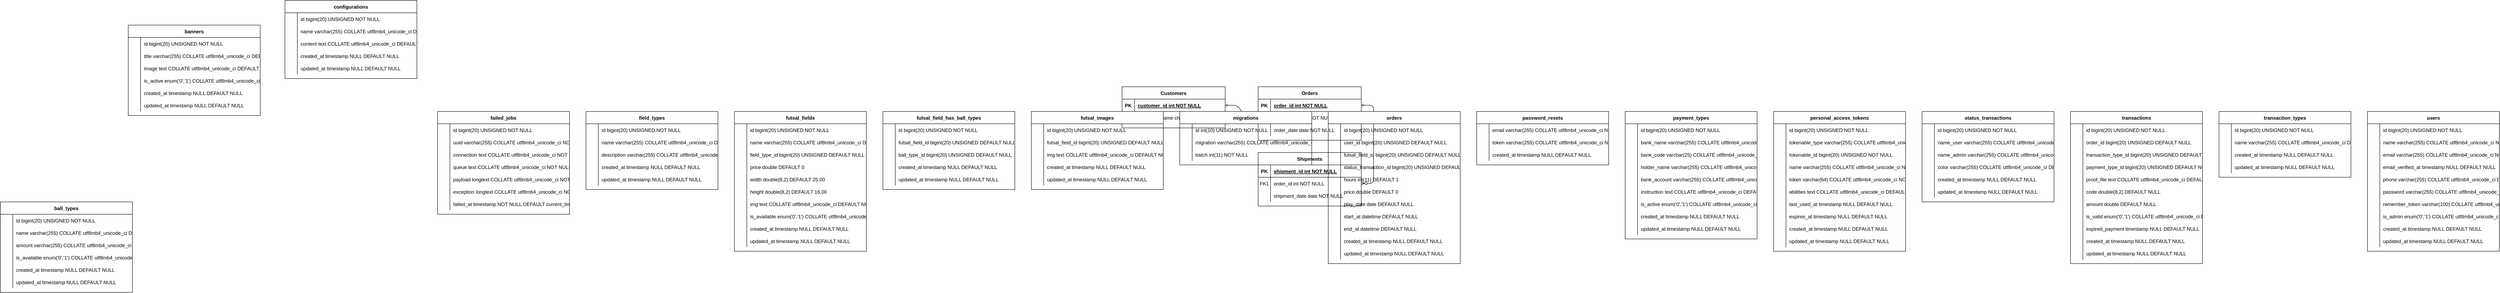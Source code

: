 <mxfile version="20.6.0" type="device"><diagram id="R2lEEEUBdFMjLlhIrx00" name="Page-1"><mxGraphModel dx="4798" dy="1779" grid="1" gridSize="10" guides="1" tooltips="1" connect="1" arrows="1" fold="1" page="1" pageScale="1" pageWidth="850" pageHeight="1100" math="0" shadow="0" extFonts="Permanent Marker^https://fonts.googleapis.com/css?family=Permanent+Marker"><root><mxCell id="0"/><mxCell id="1" parent="0"/><mxCell id="C-vyLk0tnHw3VtMMgP7b-1" value="" style="edgeStyle=entityRelationEdgeStyle;endArrow=ERzeroToMany;startArrow=ERone;endFill=1;startFill=0;" parent="1" source="C-vyLk0tnHw3VtMMgP7b-24" target="C-vyLk0tnHw3VtMMgP7b-6" edge="1"><mxGeometry width="100" height="100" relative="1" as="geometry"><mxPoint x="340" y="720" as="sourcePoint"/><mxPoint x="440" y="620" as="targetPoint"/></mxGeometry></mxCell><mxCell id="C-vyLk0tnHw3VtMMgP7b-12" value="" style="edgeStyle=entityRelationEdgeStyle;endArrow=ERzeroToMany;startArrow=ERone;endFill=1;startFill=0;" parent="1" source="C-vyLk0tnHw3VtMMgP7b-3" target="C-vyLk0tnHw3VtMMgP7b-17" edge="1"><mxGeometry width="100" height="100" relative="1" as="geometry"><mxPoint x="400" y="180" as="sourcePoint"/><mxPoint x="460" y="205" as="targetPoint"/></mxGeometry></mxCell><mxCell id="C-vyLk0tnHw3VtMMgP7b-2" value="Orders" style="shape=table;startSize=30;container=1;collapsible=1;childLayout=tableLayout;fixedRows=1;rowLines=0;fontStyle=1;align=center;resizeLast=1;" parent="1" vertex="1"><mxGeometry x="450" y="120" width="250" height="130" as="geometry"/></mxCell><mxCell id="C-vyLk0tnHw3VtMMgP7b-3" value="" style="shape=partialRectangle;collapsible=0;dropTarget=0;pointerEvents=0;fillColor=none;points=[[0,0.5],[1,0.5]];portConstraint=eastwest;top=0;left=0;right=0;bottom=1;" parent="C-vyLk0tnHw3VtMMgP7b-2" vertex="1"><mxGeometry y="30" width="250" height="30" as="geometry"/></mxCell><mxCell id="C-vyLk0tnHw3VtMMgP7b-4" value="PK" style="shape=partialRectangle;overflow=hidden;connectable=0;fillColor=none;top=0;left=0;bottom=0;right=0;fontStyle=1;" parent="C-vyLk0tnHw3VtMMgP7b-3" vertex="1"><mxGeometry width="30" height="30" as="geometry"/></mxCell><mxCell id="C-vyLk0tnHw3VtMMgP7b-5" value="order_id int NOT NULL " style="shape=partialRectangle;overflow=hidden;connectable=0;fillColor=none;top=0;left=0;bottom=0;right=0;align=left;spacingLeft=6;fontStyle=5;" parent="C-vyLk0tnHw3VtMMgP7b-3" vertex="1"><mxGeometry x="30" width="220" height="30" as="geometry"/></mxCell><mxCell id="C-vyLk0tnHw3VtMMgP7b-6" value="" style="shape=partialRectangle;collapsible=0;dropTarget=0;pointerEvents=0;fillColor=none;points=[[0,0.5],[1,0.5]];portConstraint=eastwest;top=0;left=0;right=0;bottom=0;" parent="C-vyLk0tnHw3VtMMgP7b-2" vertex="1"><mxGeometry y="60" width="250" height="30" as="geometry"/></mxCell><mxCell id="C-vyLk0tnHw3VtMMgP7b-7" value="FK1" style="shape=partialRectangle;overflow=hidden;connectable=0;fillColor=none;top=0;left=0;bottom=0;right=0;" parent="C-vyLk0tnHw3VtMMgP7b-6" vertex="1"><mxGeometry width="30" height="30" as="geometry"/></mxCell><mxCell id="C-vyLk0tnHw3VtMMgP7b-8" value="customer_id int NOT NULL" style="shape=partialRectangle;overflow=hidden;connectable=0;fillColor=none;top=0;left=0;bottom=0;right=0;align=left;spacingLeft=6;" parent="C-vyLk0tnHw3VtMMgP7b-6" vertex="1"><mxGeometry x="30" width="220" height="30" as="geometry"/></mxCell><mxCell id="C-vyLk0tnHw3VtMMgP7b-9" value="" style="shape=partialRectangle;collapsible=0;dropTarget=0;pointerEvents=0;fillColor=none;points=[[0,0.5],[1,0.5]];portConstraint=eastwest;top=0;left=0;right=0;bottom=0;" parent="C-vyLk0tnHw3VtMMgP7b-2" vertex="1"><mxGeometry y="90" width="250" height="30" as="geometry"/></mxCell><mxCell id="C-vyLk0tnHw3VtMMgP7b-10" value="" style="shape=partialRectangle;overflow=hidden;connectable=0;fillColor=none;top=0;left=0;bottom=0;right=0;" parent="C-vyLk0tnHw3VtMMgP7b-9" vertex="1"><mxGeometry width="30" height="30" as="geometry"/></mxCell><mxCell id="C-vyLk0tnHw3VtMMgP7b-11" value="order_date date NOT NULL" style="shape=partialRectangle;overflow=hidden;connectable=0;fillColor=none;top=0;left=0;bottom=0;right=0;align=left;spacingLeft=6;" parent="C-vyLk0tnHw3VtMMgP7b-9" vertex="1"><mxGeometry x="30" width="220" height="30" as="geometry"/></mxCell><mxCell id="C-vyLk0tnHw3VtMMgP7b-13" value="Shipments" style="shape=table;startSize=30;container=1;collapsible=1;childLayout=tableLayout;fixedRows=1;rowLines=0;fontStyle=1;align=center;resizeLast=1;" parent="1" vertex="1"><mxGeometry x="450" y="280" width="250" height="130" as="geometry"/></mxCell><mxCell id="C-vyLk0tnHw3VtMMgP7b-14" value="" style="shape=partialRectangle;collapsible=0;dropTarget=0;pointerEvents=0;fillColor=none;points=[[0,0.5],[1,0.5]];portConstraint=eastwest;top=0;left=0;right=0;bottom=1;" parent="C-vyLk0tnHw3VtMMgP7b-13" vertex="1"><mxGeometry y="30" width="250" height="30" as="geometry"/></mxCell><mxCell id="C-vyLk0tnHw3VtMMgP7b-15" value="PK" style="shape=partialRectangle;overflow=hidden;connectable=0;fillColor=none;top=0;left=0;bottom=0;right=0;fontStyle=1;" parent="C-vyLk0tnHw3VtMMgP7b-14" vertex="1"><mxGeometry width="30" height="30" as="geometry"/></mxCell><mxCell id="C-vyLk0tnHw3VtMMgP7b-16" value="shipment_id int NOT NULL " style="shape=partialRectangle;overflow=hidden;connectable=0;fillColor=none;top=0;left=0;bottom=0;right=0;align=left;spacingLeft=6;fontStyle=5;" parent="C-vyLk0tnHw3VtMMgP7b-14" vertex="1"><mxGeometry x="30" width="220" height="30" as="geometry"/></mxCell><mxCell id="C-vyLk0tnHw3VtMMgP7b-17" value="" style="shape=partialRectangle;collapsible=0;dropTarget=0;pointerEvents=0;fillColor=none;points=[[0,0.5],[1,0.5]];portConstraint=eastwest;top=0;left=0;right=0;bottom=0;" parent="C-vyLk0tnHw3VtMMgP7b-13" vertex="1"><mxGeometry y="60" width="250" height="30" as="geometry"/></mxCell><mxCell id="C-vyLk0tnHw3VtMMgP7b-18" value="FK1" style="shape=partialRectangle;overflow=hidden;connectable=0;fillColor=none;top=0;left=0;bottom=0;right=0;" parent="C-vyLk0tnHw3VtMMgP7b-17" vertex="1"><mxGeometry width="30" height="30" as="geometry"/></mxCell><mxCell id="C-vyLk0tnHw3VtMMgP7b-19" value="order_id int NOT NULL" style="shape=partialRectangle;overflow=hidden;connectable=0;fillColor=none;top=0;left=0;bottom=0;right=0;align=left;spacingLeft=6;" parent="C-vyLk0tnHw3VtMMgP7b-17" vertex="1"><mxGeometry x="30" width="220" height="30" as="geometry"/></mxCell><mxCell id="C-vyLk0tnHw3VtMMgP7b-20" value="" style="shape=partialRectangle;collapsible=0;dropTarget=0;pointerEvents=0;fillColor=none;points=[[0,0.5],[1,0.5]];portConstraint=eastwest;top=0;left=0;right=0;bottom=0;" parent="C-vyLk0tnHw3VtMMgP7b-13" vertex="1"><mxGeometry y="90" width="250" height="30" as="geometry"/></mxCell><mxCell id="C-vyLk0tnHw3VtMMgP7b-21" value="" style="shape=partialRectangle;overflow=hidden;connectable=0;fillColor=none;top=0;left=0;bottom=0;right=0;" parent="C-vyLk0tnHw3VtMMgP7b-20" vertex="1"><mxGeometry width="30" height="30" as="geometry"/></mxCell><mxCell id="C-vyLk0tnHw3VtMMgP7b-22" value="shipment_date date NOT NULL" style="shape=partialRectangle;overflow=hidden;connectable=0;fillColor=none;top=0;left=0;bottom=0;right=0;align=left;spacingLeft=6;" parent="C-vyLk0tnHw3VtMMgP7b-20" vertex="1"><mxGeometry x="30" width="220" height="30" as="geometry"/></mxCell><mxCell id="C-vyLk0tnHw3VtMMgP7b-23" value="Customers" style="shape=table;startSize=30;container=1;collapsible=1;childLayout=tableLayout;fixedRows=1;rowLines=0;fontStyle=1;align=center;resizeLast=1;" parent="1" vertex="1"><mxGeometry x="120" y="120" width="250" height="100" as="geometry"/></mxCell><mxCell id="C-vyLk0tnHw3VtMMgP7b-24" value="" style="shape=partialRectangle;collapsible=0;dropTarget=0;pointerEvents=0;fillColor=none;points=[[0,0.5],[1,0.5]];portConstraint=eastwest;top=0;left=0;right=0;bottom=1;" parent="C-vyLk0tnHw3VtMMgP7b-23" vertex="1"><mxGeometry y="30" width="250" height="30" as="geometry"/></mxCell><mxCell id="C-vyLk0tnHw3VtMMgP7b-25" value="PK" style="shape=partialRectangle;overflow=hidden;connectable=0;fillColor=none;top=0;left=0;bottom=0;right=0;fontStyle=1;" parent="C-vyLk0tnHw3VtMMgP7b-24" vertex="1"><mxGeometry width="30" height="30" as="geometry"/></mxCell><mxCell id="C-vyLk0tnHw3VtMMgP7b-26" value="customer_id int NOT NULL " style="shape=partialRectangle;overflow=hidden;connectable=0;fillColor=none;top=0;left=0;bottom=0;right=0;align=left;spacingLeft=6;fontStyle=5;" parent="C-vyLk0tnHw3VtMMgP7b-24" vertex="1"><mxGeometry x="30" width="220" height="30" as="geometry"/></mxCell><mxCell id="C-vyLk0tnHw3VtMMgP7b-27" value="" style="shape=partialRectangle;collapsible=0;dropTarget=0;pointerEvents=0;fillColor=none;points=[[0,0.5],[1,0.5]];portConstraint=eastwest;top=0;left=0;right=0;bottom=0;" parent="C-vyLk0tnHw3VtMMgP7b-23" vertex="1"><mxGeometry y="60" width="250" height="30" as="geometry"/></mxCell><mxCell id="C-vyLk0tnHw3VtMMgP7b-28" value="" style="shape=partialRectangle;overflow=hidden;connectable=0;fillColor=none;top=0;left=0;bottom=0;right=0;" parent="C-vyLk0tnHw3VtMMgP7b-27" vertex="1"><mxGeometry width="30" height="30" as="geometry"/></mxCell><mxCell id="C-vyLk0tnHw3VtMMgP7b-29" value="customer_name char(50) NOT NULL" style="shape=partialRectangle;overflow=hidden;connectable=0;fillColor=none;top=0;left=0;bottom=0;right=0;align=left;spacingLeft=6;" parent="C-vyLk0tnHw3VtMMgP7b-27" vertex="1"><mxGeometry x="30" width="220" height="30" as="geometry"/></mxCell><mxCell id="jhNOEVPPBkpdUJjDi2-s-1" value="ball_types" style="shape=table;startSize=30;container=1;collapsible=1;childLayout=tableLayout;fixedRows=1;rowLines=0;fontStyle=1;align=center;resizeLast=1;" vertex="1" parent="1"><mxGeometry x="-2600" y="400" width="320" height="220" as="geometry"/></mxCell><mxCell id="jhNOEVPPBkpdUJjDi2-s-2" value="" style="shape=tableRow;horizontal=0;startSize=0;swimlaneHead=0;swimlaneBody=0;fillColor=none;collapsible=0;dropTarget=0;points=[[0,0.5],[1,0.5]];portConstraint=eastwest;top=0;left=0;right=0;bottom=0;" vertex="1" parent="jhNOEVPPBkpdUJjDi2-s-1"><mxGeometry y="30" width="320" height="30" as="geometry"/></mxCell><mxCell id="jhNOEVPPBkpdUJjDi2-s-3" value="" style="shape=partialRectangle;overflow=hidden;connectable=0;fillColor=none;top=0;left=0;bottom=0;right=0;" vertex="1" parent="jhNOEVPPBkpdUJjDi2-s-2"><mxGeometry width="30" height="30" as="geometry"><mxRectangle width="30" height="30" as="alternateBounds"/></mxGeometry></mxCell><mxCell id="jhNOEVPPBkpdUJjDi2-s-4" value="id  bigint(20) UNSIGNED NOT NULL" style="shape=partialRectangle;overflow=hidden;connectable=0;fillColor=none;align=left;top=0;left=0;bottom=0;right=0;spacingLeft=6;" vertex="1" parent="jhNOEVPPBkpdUJjDi2-s-2"><mxGeometry x="30" width="290" height="30" as="geometry"><mxRectangle width="290" height="30" as="alternateBounds"/></mxGeometry></mxCell><mxCell id="jhNOEVPPBkpdUJjDi2-s-5" value="" style="shape=tableRow;horizontal=0;startSize=0;swimlaneHead=0;swimlaneBody=0;fillColor=none;collapsible=0;dropTarget=0;points=[[0,0.5],[1,0.5]];portConstraint=eastwest;top=0;left=0;right=0;bottom=0;" vertex="1" parent="jhNOEVPPBkpdUJjDi2-s-1"><mxGeometry y="60" width="320" height="30" as="geometry"/></mxCell><mxCell id="jhNOEVPPBkpdUJjDi2-s-6" value="" style="shape=partialRectangle;overflow=hidden;connectable=0;fillColor=none;top=0;left=0;bottom=0;right=0;" vertex="1" parent="jhNOEVPPBkpdUJjDi2-s-5"><mxGeometry width="30" height="30" as="geometry"><mxRectangle width="30" height="30" as="alternateBounds"/></mxGeometry></mxCell><mxCell id="jhNOEVPPBkpdUJjDi2-s-7" value="name  varchar(255) COLLATE utf8mb4_unicode_ci DEFAULT NULL" style="shape=partialRectangle;overflow=hidden;connectable=0;fillColor=none;align=left;top=0;left=0;bottom=0;right=0;spacingLeft=6;" vertex="1" parent="jhNOEVPPBkpdUJjDi2-s-5"><mxGeometry x="30" width="290" height="30" as="geometry"><mxRectangle width="290" height="30" as="alternateBounds"/></mxGeometry></mxCell><mxCell id="jhNOEVPPBkpdUJjDi2-s-8" value="" style="shape=tableRow;horizontal=0;startSize=0;swimlaneHead=0;swimlaneBody=0;fillColor=none;collapsible=0;dropTarget=0;points=[[0,0.5],[1,0.5]];portConstraint=eastwest;top=0;left=0;right=0;bottom=0;" vertex="1" parent="jhNOEVPPBkpdUJjDi2-s-1"><mxGeometry y="90" width="320" height="30" as="geometry"/></mxCell><mxCell id="jhNOEVPPBkpdUJjDi2-s-9" value="" style="shape=partialRectangle;overflow=hidden;connectable=0;fillColor=none;top=0;left=0;bottom=0;right=0;" vertex="1" parent="jhNOEVPPBkpdUJjDi2-s-8"><mxGeometry width="30" height="30" as="geometry"><mxRectangle width="30" height="30" as="alternateBounds"/></mxGeometry></mxCell><mxCell id="jhNOEVPPBkpdUJjDi2-s-10" value="amount  varchar(255) COLLATE utf8mb4_unicode_ci DEFAULT '1'" style="shape=partialRectangle;overflow=hidden;connectable=0;fillColor=none;align=left;top=0;left=0;bottom=0;right=0;spacingLeft=6;" vertex="1" parent="jhNOEVPPBkpdUJjDi2-s-8"><mxGeometry x="30" width="290" height="30" as="geometry"><mxRectangle width="290" height="30" as="alternateBounds"/></mxGeometry></mxCell><mxCell id="jhNOEVPPBkpdUJjDi2-s-11" value="" style="shape=tableRow;horizontal=0;startSize=0;swimlaneHead=0;swimlaneBody=0;fillColor=none;collapsible=0;dropTarget=0;points=[[0,0.5],[1,0.5]];portConstraint=eastwest;top=0;left=0;right=0;bottom=0;" vertex="1" parent="jhNOEVPPBkpdUJjDi2-s-1"><mxGeometry y="120" width="320" height="30" as="geometry"/></mxCell><mxCell id="jhNOEVPPBkpdUJjDi2-s-12" value="" style="shape=partialRectangle;overflow=hidden;connectable=0;fillColor=none;top=0;left=0;bottom=0;right=0;" vertex="1" parent="jhNOEVPPBkpdUJjDi2-s-11"><mxGeometry width="30" height="30" as="geometry"><mxRectangle width="30" height="30" as="alternateBounds"/></mxGeometry></mxCell><mxCell id="jhNOEVPPBkpdUJjDi2-s-13" value="is_available  enum('0','1') COLLATE utf8mb4_unicode_ci NOT NULL DEFAULT '1'" style="shape=partialRectangle;overflow=hidden;connectable=0;fillColor=none;align=left;top=0;left=0;bottom=0;right=0;spacingLeft=6;" vertex="1" parent="jhNOEVPPBkpdUJjDi2-s-11"><mxGeometry x="30" width="290" height="30" as="geometry"><mxRectangle width="290" height="30" as="alternateBounds"/></mxGeometry></mxCell><mxCell id="jhNOEVPPBkpdUJjDi2-s-14" value="" style="shape=tableRow;horizontal=0;startSize=0;swimlaneHead=0;swimlaneBody=0;fillColor=none;collapsible=0;dropTarget=0;points=[[0,0.5],[1,0.5]];portConstraint=eastwest;top=0;left=0;right=0;bottom=0;" vertex="1" parent="jhNOEVPPBkpdUJjDi2-s-1"><mxGeometry y="150" width="320" height="30" as="geometry"/></mxCell><mxCell id="jhNOEVPPBkpdUJjDi2-s-15" value="" style="shape=partialRectangle;overflow=hidden;connectable=0;fillColor=none;top=0;left=0;bottom=0;right=0;" vertex="1" parent="jhNOEVPPBkpdUJjDi2-s-14"><mxGeometry width="30" height="30" as="geometry"><mxRectangle width="30" height="30" as="alternateBounds"/></mxGeometry></mxCell><mxCell id="jhNOEVPPBkpdUJjDi2-s-16" value="created_at  timestamp NULL DEFAULT NULL" style="shape=partialRectangle;overflow=hidden;connectable=0;fillColor=none;align=left;top=0;left=0;bottom=0;right=0;spacingLeft=6;" vertex="1" parent="jhNOEVPPBkpdUJjDi2-s-14"><mxGeometry x="30" width="290" height="30" as="geometry"><mxRectangle width="290" height="30" as="alternateBounds"/></mxGeometry></mxCell><mxCell id="jhNOEVPPBkpdUJjDi2-s-17" value="" style="shape=tableRow;horizontal=0;startSize=0;swimlaneHead=0;swimlaneBody=0;fillColor=none;collapsible=0;dropTarget=0;points=[[0,0.5],[1,0.5]];portConstraint=eastwest;top=0;left=0;right=0;bottom=0;" vertex="1" parent="jhNOEVPPBkpdUJjDi2-s-1"><mxGeometry y="180" width="320" height="30" as="geometry"/></mxCell><mxCell id="jhNOEVPPBkpdUJjDi2-s-18" value="" style="shape=partialRectangle;overflow=hidden;connectable=0;fillColor=none;top=0;left=0;bottom=0;right=0;" vertex="1" parent="jhNOEVPPBkpdUJjDi2-s-17"><mxGeometry width="30" height="30" as="geometry"><mxRectangle width="30" height="30" as="alternateBounds"/></mxGeometry></mxCell><mxCell id="jhNOEVPPBkpdUJjDi2-s-19" value="updated_at  timestamp NULL DEFAULT NULL" style="shape=partialRectangle;overflow=hidden;connectable=0;fillColor=none;align=left;top=0;left=0;bottom=0;right=0;spacingLeft=6;" vertex="1" parent="jhNOEVPPBkpdUJjDi2-s-17"><mxGeometry x="30" width="290" height="30" as="geometry"><mxRectangle width="290" height="30" as="alternateBounds"/></mxGeometry></mxCell><mxCell id="jhNOEVPPBkpdUJjDi2-s-20" value="banners" style="shape=table;startSize=30;container=1;collapsible=1;childLayout=tableLayout;fixedRows=1;rowLines=0;fontStyle=1;align=center;resizeLast=1;" vertex="1" parent="1"><mxGeometry x="-2290" y="-30" width="320" height="220" as="geometry"/></mxCell><mxCell id="jhNOEVPPBkpdUJjDi2-s-21" value="" style="shape=tableRow;horizontal=0;startSize=0;swimlaneHead=0;swimlaneBody=0;fillColor=none;collapsible=0;dropTarget=0;points=[[0,0.5],[1,0.5]];portConstraint=eastwest;top=0;left=0;right=0;bottom=0;" vertex="1" parent="jhNOEVPPBkpdUJjDi2-s-20"><mxGeometry y="30" width="320" height="30" as="geometry"/></mxCell><mxCell id="jhNOEVPPBkpdUJjDi2-s-22" value="" style="shape=partialRectangle;overflow=hidden;connectable=0;fillColor=none;top=0;left=0;bottom=0;right=0;" vertex="1" parent="jhNOEVPPBkpdUJjDi2-s-21"><mxGeometry width="30" height="30" as="geometry"><mxRectangle width="30" height="30" as="alternateBounds"/></mxGeometry></mxCell><mxCell id="jhNOEVPPBkpdUJjDi2-s-23" value="id  bigint(20) UNSIGNED NOT NULL" style="shape=partialRectangle;overflow=hidden;connectable=0;fillColor=none;align=left;top=0;left=0;bottom=0;right=0;spacingLeft=6;" vertex="1" parent="jhNOEVPPBkpdUJjDi2-s-21"><mxGeometry x="30" width="290" height="30" as="geometry"><mxRectangle width="290" height="30" as="alternateBounds"/></mxGeometry></mxCell><mxCell id="jhNOEVPPBkpdUJjDi2-s-24" value="" style="shape=tableRow;horizontal=0;startSize=0;swimlaneHead=0;swimlaneBody=0;fillColor=none;collapsible=0;dropTarget=0;points=[[0,0.5],[1,0.5]];portConstraint=eastwest;top=0;left=0;right=0;bottom=0;" vertex="1" parent="jhNOEVPPBkpdUJjDi2-s-20"><mxGeometry y="60" width="320" height="30" as="geometry"/></mxCell><mxCell id="jhNOEVPPBkpdUJjDi2-s-25" value="" style="shape=partialRectangle;overflow=hidden;connectable=0;fillColor=none;top=0;left=0;bottom=0;right=0;" vertex="1" parent="jhNOEVPPBkpdUJjDi2-s-24"><mxGeometry width="30" height="30" as="geometry"><mxRectangle width="30" height="30" as="alternateBounds"/></mxGeometry></mxCell><mxCell id="jhNOEVPPBkpdUJjDi2-s-26" value="title  varchar(255) COLLATE utf8mb4_unicode_ci DEFAULT NULL" style="shape=partialRectangle;overflow=hidden;connectable=0;fillColor=none;align=left;top=0;left=0;bottom=0;right=0;spacingLeft=6;" vertex="1" parent="jhNOEVPPBkpdUJjDi2-s-24"><mxGeometry x="30" width="290" height="30" as="geometry"><mxRectangle width="290" height="30" as="alternateBounds"/></mxGeometry></mxCell><mxCell id="jhNOEVPPBkpdUJjDi2-s-27" value="" style="shape=tableRow;horizontal=0;startSize=0;swimlaneHead=0;swimlaneBody=0;fillColor=none;collapsible=0;dropTarget=0;points=[[0,0.5],[1,0.5]];portConstraint=eastwest;top=0;left=0;right=0;bottom=0;" vertex="1" parent="jhNOEVPPBkpdUJjDi2-s-20"><mxGeometry y="90" width="320" height="30" as="geometry"/></mxCell><mxCell id="jhNOEVPPBkpdUJjDi2-s-28" value="" style="shape=partialRectangle;overflow=hidden;connectable=0;fillColor=none;top=0;left=0;bottom=0;right=0;" vertex="1" parent="jhNOEVPPBkpdUJjDi2-s-27"><mxGeometry width="30" height="30" as="geometry"><mxRectangle width="30" height="30" as="alternateBounds"/></mxGeometry></mxCell><mxCell id="jhNOEVPPBkpdUJjDi2-s-29" value="image  text COLLATE utf8mb4_unicode_ci DEFAULT NULL" style="shape=partialRectangle;overflow=hidden;connectable=0;fillColor=none;align=left;top=0;left=0;bottom=0;right=0;spacingLeft=6;" vertex="1" parent="jhNOEVPPBkpdUJjDi2-s-27"><mxGeometry x="30" width="290" height="30" as="geometry"><mxRectangle width="290" height="30" as="alternateBounds"/></mxGeometry></mxCell><mxCell id="jhNOEVPPBkpdUJjDi2-s-30" value="" style="shape=tableRow;horizontal=0;startSize=0;swimlaneHead=0;swimlaneBody=0;fillColor=none;collapsible=0;dropTarget=0;points=[[0,0.5],[1,0.5]];portConstraint=eastwest;top=0;left=0;right=0;bottom=0;" vertex="1" parent="jhNOEVPPBkpdUJjDi2-s-20"><mxGeometry y="120" width="320" height="30" as="geometry"/></mxCell><mxCell id="jhNOEVPPBkpdUJjDi2-s-31" value="" style="shape=partialRectangle;overflow=hidden;connectable=0;fillColor=none;top=0;left=0;bottom=0;right=0;" vertex="1" parent="jhNOEVPPBkpdUJjDi2-s-30"><mxGeometry width="30" height="30" as="geometry"><mxRectangle width="30" height="30" as="alternateBounds"/></mxGeometry></mxCell><mxCell id="jhNOEVPPBkpdUJjDi2-s-32" value="is_active  enum('0','1') COLLATE utf8mb4_unicode_ci NOT NULL DEFAULT '1'" style="shape=partialRectangle;overflow=hidden;connectable=0;fillColor=none;align=left;top=0;left=0;bottom=0;right=0;spacingLeft=6;" vertex="1" parent="jhNOEVPPBkpdUJjDi2-s-30"><mxGeometry x="30" width="290" height="30" as="geometry"><mxRectangle width="290" height="30" as="alternateBounds"/></mxGeometry></mxCell><mxCell id="jhNOEVPPBkpdUJjDi2-s-33" value="" style="shape=tableRow;horizontal=0;startSize=0;swimlaneHead=0;swimlaneBody=0;fillColor=none;collapsible=0;dropTarget=0;points=[[0,0.5],[1,0.5]];portConstraint=eastwest;top=0;left=0;right=0;bottom=0;" vertex="1" parent="jhNOEVPPBkpdUJjDi2-s-20"><mxGeometry y="150" width="320" height="30" as="geometry"/></mxCell><mxCell id="jhNOEVPPBkpdUJjDi2-s-34" value="" style="shape=partialRectangle;overflow=hidden;connectable=0;fillColor=none;top=0;left=0;bottom=0;right=0;" vertex="1" parent="jhNOEVPPBkpdUJjDi2-s-33"><mxGeometry width="30" height="30" as="geometry"><mxRectangle width="30" height="30" as="alternateBounds"/></mxGeometry></mxCell><mxCell id="jhNOEVPPBkpdUJjDi2-s-35" value="created_at  timestamp NULL DEFAULT NULL" style="shape=partialRectangle;overflow=hidden;connectable=0;fillColor=none;align=left;top=0;left=0;bottom=0;right=0;spacingLeft=6;" vertex="1" parent="jhNOEVPPBkpdUJjDi2-s-33"><mxGeometry x="30" width="290" height="30" as="geometry"><mxRectangle width="290" height="30" as="alternateBounds"/></mxGeometry></mxCell><mxCell id="jhNOEVPPBkpdUJjDi2-s-36" value="" style="shape=tableRow;horizontal=0;startSize=0;swimlaneHead=0;swimlaneBody=0;fillColor=none;collapsible=0;dropTarget=0;points=[[0,0.5],[1,0.5]];portConstraint=eastwest;top=0;left=0;right=0;bottom=0;" vertex="1" parent="jhNOEVPPBkpdUJjDi2-s-20"><mxGeometry y="180" width="320" height="30" as="geometry"/></mxCell><mxCell id="jhNOEVPPBkpdUJjDi2-s-37" value="" style="shape=partialRectangle;overflow=hidden;connectable=0;fillColor=none;top=0;left=0;bottom=0;right=0;" vertex="1" parent="jhNOEVPPBkpdUJjDi2-s-36"><mxGeometry width="30" height="30" as="geometry"><mxRectangle width="30" height="30" as="alternateBounds"/></mxGeometry></mxCell><mxCell id="jhNOEVPPBkpdUJjDi2-s-38" value="updated_at  timestamp NULL DEFAULT NULL" style="shape=partialRectangle;overflow=hidden;connectable=0;fillColor=none;align=left;top=0;left=0;bottom=0;right=0;spacingLeft=6;" vertex="1" parent="jhNOEVPPBkpdUJjDi2-s-36"><mxGeometry x="30" width="290" height="30" as="geometry"><mxRectangle width="290" height="30" as="alternateBounds"/></mxGeometry></mxCell><mxCell id="jhNOEVPPBkpdUJjDi2-s-39" value="configurations" style="shape=table;startSize=30;container=1;collapsible=1;childLayout=tableLayout;fixedRows=1;rowLines=0;fontStyle=1;align=center;resizeLast=1;" vertex="1" parent="1"><mxGeometry x="-1910" y="-90" width="320" height="190" as="geometry"/></mxCell><mxCell id="jhNOEVPPBkpdUJjDi2-s-40" value="" style="shape=tableRow;horizontal=0;startSize=0;swimlaneHead=0;swimlaneBody=0;fillColor=none;collapsible=0;dropTarget=0;points=[[0,0.5],[1,0.5]];portConstraint=eastwest;top=0;left=0;right=0;bottom=0;" vertex="1" parent="jhNOEVPPBkpdUJjDi2-s-39"><mxGeometry y="30" width="320" height="30" as="geometry"/></mxCell><mxCell id="jhNOEVPPBkpdUJjDi2-s-41" value="" style="shape=partialRectangle;overflow=hidden;connectable=0;fillColor=none;top=0;left=0;bottom=0;right=0;" vertex="1" parent="jhNOEVPPBkpdUJjDi2-s-40"><mxGeometry width="30" height="30" as="geometry"><mxRectangle width="30" height="30" as="alternateBounds"/></mxGeometry></mxCell><mxCell id="jhNOEVPPBkpdUJjDi2-s-42" value="id  bigint(20) UNSIGNED NOT NULL" style="shape=partialRectangle;overflow=hidden;connectable=0;fillColor=none;align=left;top=0;left=0;bottom=0;right=0;spacingLeft=6;" vertex="1" parent="jhNOEVPPBkpdUJjDi2-s-40"><mxGeometry x="30" width="290" height="30" as="geometry"><mxRectangle width="290" height="30" as="alternateBounds"/></mxGeometry></mxCell><mxCell id="jhNOEVPPBkpdUJjDi2-s-43" value="" style="shape=tableRow;horizontal=0;startSize=0;swimlaneHead=0;swimlaneBody=0;fillColor=none;collapsible=0;dropTarget=0;points=[[0,0.5],[1,0.5]];portConstraint=eastwest;top=0;left=0;right=0;bottom=0;" vertex="1" parent="jhNOEVPPBkpdUJjDi2-s-39"><mxGeometry y="60" width="320" height="30" as="geometry"/></mxCell><mxCell id="jhNOEVPPBkpdUJjDi2-s-44" value="" style="shape=partialRectangle;overflow=hidden;connectable=0;fillColor=none;top=0;left=0;bottom=0;right=0;" vertex="1" parent="jhNOEVPPBkpdUJjDi2-s-43"><mxGeometry width="30" height="30" as="geometry"><mxRectangle width="30" height="30" as="alternateBounds"/></mxGeometry></mxCell><mxCell id="jhNOEVPPBkpdUJjDi2-s-45" value="name  varchar(255) COLLATE utf8mb4_unicode_ci DEFAULT NULL" style="shape=partialRectangle;overflow=hidden;connectable=0;fillColor=none;align=left;top=0;left=0;bottom=0;right=0;spacingLeft=6;" vertex="1" parent="jhNOEVPPBkpdUJjDi2-s-43"><mxGeometry x="30" width="290" height="30" as="geometry"><mxRectangle width="290" height="30" as="alternateBounds"/></mxGeometry></mxCell><mxCell id="jhNOEVPPBkpdUJjDi2-s-46" value="" style="shape=tableRow;horizontal=0;startSize=0;swimlaneHead=0;swimlaneBody=0;fillColor=none;collapsible=0;dropTarget=0;points=[[0,0.5],[1,0.5]];portConstraint=eastwest;top=0;left=0;right=0;bottom=0;" vertex="1" parent="jhNOEVPPBkpdUJjDi2-s-39"><mxGeometry y="90" width="320" height="30" as="geometry"/></mxCell><mxCell id="jhNOEVPPBkpdUJjDi2-s-47" value="" style="shape=partialRectangle;overflow=hidden;connectable=0;fillColor=none;top=0;left=0;bottom=0;right=0;" vertex="1" parent="jhNOEVPPBkpdUJjDi2-s-46"><mxGeometry width="30" height="30" as="geometry"><mxRectangle width="30" height="30" as="alternateBounds"/></mxGeometry></mxCell><mxCell id="jhNOEVPPBkpdUJjDi2-s-48" value="content  text COLLATE utf8mb4_unicode_ci DEFAULT NULL" style="shape=partialRectangle;overflow=hidden;connectable=0;fillColor=none;align=left;top=0;left=0;bottom=0;right=0;spacingLeft=6;" vertex="1" parent="jhNOEVPPBkpdUJjDi2-s-46"><mxGeometry x="30" width="290" height="30" as="geometry"><mxRectangle width="290" height="30" as="alternateBounds"/></mxGeometry></mxCell><mxCell id="jhNOEVPPBkpdUJjDi2-s-49" value="" style="shape=tableRow;horizontal=0;startSize=0;swimlaneHead=0;swimlaneBody=0;fillColor=none;collapsible=0;dropTarget=0;points=[[0,0.5],[1,0.5]];portConstraint=eastwest;top=0;left=0;right=0;bottom=0;" vertex="1" parent="jhNOEVPPBkpdUJjDi2-s-39"><mxGeometry y="120" width="320" height="30" as="geometry"/></mxCell><mxCell id="jhNOEVPPBkpdUJjDi2-s-50" value="" style="shape=partialRectangle;overflow=hidden;connectable=0;fillColor=none;top=0;left=0;bottom=0;right=0;" vertex="1" parent="jhNOEVPPBkpdUJjDi2-s-49"><mxGeometry width="30" height="30" as="geometry"><mxRectangle width="30" height="30" as="alternateBounds"/></mxGeometry></mxCell><mxCell id="jhNOEVPPBkpdUJjDi2-s-51" value="created_at  timestamp NULL DEFAULT NULL" style="shape=partialRectangle;overflow=hidden;connectable=0;fillColor=none;align=left;top=0;left=0;bottom=0;right=0;spacingLeft=6;" vertex="1" parent="jhNOEVPPBkpdUJjDi2-s-49"><mxGeometry x="30" width="290" height="30" as="geometry"><mxRectangle width="290" height="30" as="alternateBounds"/></mxGeometry></mxCell><mxCell id="jhNOEVPPBkpdUJjDi2-s-52" value="" style="shape=tableRow;horizontal=0;startSize=0;swimlaneHead=0;swimlaneBody=0;fillColor=none;collapsible=0;dropTarget=0;points=[[0,0.5],[1,0.5]];portConstraint=eastwest;top=0;left=0;right=0;bottom=0;" vertex="1" parent="jhNOEVPPBkpdUJjDi2-s-39"><mxGeometry y="150" width="320" height="30" as="geometry"/></mxCell><mxCell id="jhNOEVPPBkpdUJjDi2-s-53" value="" style="shape=partialRectangle;overflow=hidden;connectable=0;fillColor=none;top=0;left=0;bottom=0;right=0;" vertex="1" parent="jhNOEVPPBkpdUJjDi2-s-52"><mxGeometry width="30" height="30" as="geometry"><mxRectangle width="30" height="30" as="alternateBounds"/></mxGeometry></mxCell><mxCell id="jhNOEVPPBkpdUJjDi2-s-54" value="updated_at  timestamp NULL DEFAULT NULL" style="shape=partialRectangle;overflow=hidden;connectable=0;fillColor=none;align=left;top=0;left=0;bottom=0;right=0;spacingLeft=6;" vertex="1" parent="jhNOEVPPBkpdUJjDi2-s-52"><mxGeometry x="30" width="290" height="30" as="geometry"><mxRectangle width="290" height="30" as="alternateBounds"/></mxGeometry></mxCell><mxCell id="jhNOEVPPBkpdUJjDi2-s-55" value="failed_jobs" style="shape=table;startSize=30;container=1;collapsible=1;childLayout=tableLayout;fixedRows=1;rowLines=0;fontStyle=1;align=center;resizeLast=1;" vertex="1" parent="1"><mxGeometry x="-1540" y="180" width="320" height="250" as="geometry"/></mxCell><mxCell id="jhNOEVPPBkpdUJjDi2-s-56" value="" style="shape=tableRow;horizontal=0;startSize=0;swimlaneHead=0;swimlaneBody=0;fillColor=none;collapsible=0;dropTarget=0;points=[[0,0.5],[1,0.5]];portConstraint=eastwest;top=0;left=0;right=0;bottom=0;" vertex="1" parent="jhNOEVPPBkpdUJjDi2-s-55"><mxGeometry y="30" width="320" height="30" as="geometry"/></mxCell><mxCell id="jhNOEVPPBkpdUJjDi2-s-57" value="" style="shape=partialRectangle;overflow=hidden;connectable=0;fillColor=none;top=0;left=0;bottom=0;right=0;" vertex="1" parent="jhNOEVPPBkpdUJjDi2-s-56"><mxGeometry width="30" height="30" as="geometry"><mxRectangle width="30" height="30" as="alternateBounds"/></mxGeometry></mxCell><mxCell id="jhNOEVPPBkpdUJjDi2-s-58" value="id  bigint(20) UNSIGNED NOT NULL" style="shape=partialRectangle;overflow=hidden;connectable=0;fillColor=none;align=left;top=0;left=0;bottom=0;right=0;spacingLeft=6;" vertex="1" parent="jhNOEVPPBkpdUJjDi2-s-56"><mxGeometry x="30" width="290" height="30" as="geometry"><mxRectangle width="290" height="30" as="alternateBounds"/></mxGeometry></mxCell><mxCell id="jhNOEVPPBkpdUJjDi2-s-59" value="" style="shape=tableRow;horizontal=0;startSize=0;swimlaneHead=0;swimlaneBody=0;fillColor=none;collapsible=0;dropTarget=0;points=[[0,0.5],[1,0.5]];portConstraint=eastwest;top=0;left=0;right=0;bottom=0;" vertex="1" parent="jhNOEVPPBkpdUJjDi2-s-55"><mxGeometry y="60" width="320" height="30" as="geometry"/></mxCell><mxCell id="jhNOEVPPBkpdUJjDi2-s-60" value="" style="shape=partialRectangle;overflow=hidden;connectable=0;fillColor=none;top=0;left=0;bottom=0;right=0;" vertex="1" parent="jhNOEVPPBkpdUJjDi2-s-59"><mxGeometry width="30" height="30" as="geometry"><mxRectangle width="30" height="30" as="alternateBounds"/></mxGeometry></mxCell><mxCell id="jhNOEVPPBkpdUJjDi2-s-61" value="uuid  varchar(255) COLLATE utf8mb4_unicode_ci NOT NULL" style="shape=partialRectangle;overflow=hidden;connectable=0;fillColor=none;align=left;top=0;left=0;bottom=0;right=0;spacingLeft=6;" vertex="1" parent="jhNOEVPPBkpdUJjDi2-s-59"><mxGeometry x="30" width="290" height="30" as="geometry"><mxRectangle width="290" height="30" as="alternateBounds"/></mxGeometry></mxCell><mxCell id="jhNOEVPPBkpdUJjDi2-s-62" value="" style="shape=tableRow;horizontal=0;startSize=0;swimlaneHead=0;swimlaneBody=0;fillColor=none;collapsible=0;dropTarget=0;points=[[0,0.5],[1,0.5]];portConstraint=eastwest;top=0;left=0;right=0;bottom=0;" vertex="1" parent="jhNOEVPPBkpdUJjDi2-s-55"><mxGeometry y="90" width="320" height="30" as="geometry"/></mxCell><mxCell id="jhNOEVPPBkpdUJjDi2-s-63" value="" style="shape=partialRectangle;overflow=hidden;connectable=0;fillColor=none;top=0;left=0;bottom=0;right=0;" vertex="1" parent="jhNOEVPPBkpdUJjDi2-s-62"><mxGeometry width="30" height="30" as="geometry"><mxRectangle width="30" height="30" as="alternateBounds"/></mxGeometry></mxCell><mxCell id="jhNOEVPPBkpdUJjDi2-s-64" value="connection  text COLLATE utf8mb4_unicode_ci NOT NULL" style="shape=partialRectangle;overflow=hidden;connectable=0;fillColor=none;align=left;top=0;left=0;bottom=0;right=0;spacingLeft=6;" vertex="1" parent="jhNOEVPPBkpdUJjDi2-s-62"><mxGeometry x="30" width="290" height="30" as="geometry"><mxRectangle width="290" height="30" as="alternateBounds"/></mxGeometry></mxCell><mxCell id="jhNOEVPPBkpdUJjDi2-s-65" value="" style="shape=tableRow;horizontal=0;startSize=0;swimlaneHead=0;swimlaneBody=0;fillColor=none;collapsible=0;dropTarget=0;points=[[0,0.5],[1,0.5]];portConstraint=eastwest;top=0;left=0;right=0;bottom=0;" vertex="1" parent="jhNOEVPPBkpdUJjDi2-s-55"><mxGeometry y="120" width="320" height="30" as="geometry"/></mxCell><mxCell id="jhNOEVPPBkpdUJjDi2-s-66" value="" style="shape=partialRectangle;overflow=hidden;connectable=0;fillColor=none;top=0;left=0;bottom=0;right=0;" vertex="1" parent="jhNOEVPPBkpdUJjDi2-s-65"><mxGeometry width="30" height="30" as="geometry"><mxRectangle width="30" height="30" as="alternateBounds"/></mxGeometry></mxCell><mxCell id="jhNOEVPPBkpdUJjDi2-s-67" value="queue  text COLLATE utf8mb4_unicode_ci NOT NULL" style="shape=partialRectangle;overflow=hidden;connectable=0;fillColor=none;align=left;top=0;left=0;bottom=0;right=0;spacingLeft=6;" vertex="1" parent="jhNOEVPPBkpdUJjDi2-s-65"><mxGeometry x="30" width="290" height="30" as="geometry"><mxRectangle width="290" height="30" as="alternateBounds"/></mxGeometry></mxCell><mxCell id="jhNOEVPPBkpdUJjDi2-s-68" value="" style="shape=tableRow;horizontal=0;startSize=0;swimlaneHead=0;swimlaneBody=0;fillColor=none;collapsible=0;dropTarget=0;points=[[0,0.5],[1,0.5]];portConstraint=eastwest;top=0;left=0;right=0;bottom=0;" vertex="1" parent="jhNOEVPPBkpdUJjDi2-s-55"><mxGeometry y="150" width="320" height="30" as="geometry"/></mxCell><mxCell id="jhNOEVPPBkpdUJjDi2-s-69" value="" style="shape=partialRectangle;overflow=hidden;connectable=0;fillColor=none;top=0;left=0;bottom=0;right=0;" vertex="1" parent="jhNOEVPPBkpdUJjDi2-s-68"><mxGeometry width="30" height="30" as="geometry"><mxRectangle width="30" height="30" as="alternateBounds"/></mxGeometry></mxCell><mxCell id="jhNOEVPPBkpdUJjDi2-s-70" value="payload  longtext COLLATE utf8mb4_unicode_ci NOT NULL" style="shape=partialRectangle;overflow=hidden;connectable=0;fillColor=none;align=left;top=0;left=0;bottom=0;right=0;spacingLeft=6;" vertex="1" parent="jhNOEVPPBkpdUJjDi2-s-68"><mxGeometry x="30" width="290" height="30" as="geometry"><mxRectangle width="290" height="30" as="alternateBounds"/></mxGeometry></mxCell><mxCell id="jhNOEVPPBkpdUJjDi2-s-71" value="" style="shape=tableRow;horizontal=0;startSize=0;swimlaneHead=0;swimlaneBody=0;fillColor=none;collapsible=0;dropTarget=0;points=[[0,0.5],[1,0.5]];portConstraint=eastwest;top=0;left=0;right=0;bottom=0;" vertex="1" parent="jhNOEVPPBkpdUJjDi2-s-55"><mxGeometry y="180" width="320" height="30" as="geometry"/></mxCell><mxCell id="jhNOEVPPBkpdUJjDi2-s-72" value="" style="shape=partialRectangle;overflow=hidden;connectable=0;fillColor=none;top=0;left=0;bottom=0;right=0;" vertex="1" parent="jhNOEVPPBkpdUJjDi2-s-71"><mxGeometry width="30" height="30" as="geometry"><mxRectangle width="30" height="30" as="alternateBounds"/></mxGeometry></mxCell><mxCell id="jhNOEVPPBkpdUJjDi2-s-73" value="exception  longtext COLLATE utf8mb4_unicode_ci NOT NULL" style="shape=partialRectangle;overflow=hidden;connectable=0;fillColor=none;align=left;top=0;left=0;bottom=0;right=0;spacingLeft=6;" vertex="1" parent="jhNOEVPPBkpdUJjDi2-s-71"><mxGeometry x="30" width="290" height="30" as="geometry"><mxRectangle width="290" height="30" as="alternateBounds"/></mxGeometry></mxCell><mxCell id="jhNOEVPPBkpdUJjDi2-s-74" value="" style="shape=tableRow;horizontal=0;startSize=0;swimlaneHead=0;swimlaneBody=0;fillColor=none;collapsible=0;dropTarget=0;points=[[0,0.5],[1,0.5]];portConstraint=eastwest;top=0;left=0;right=0;bottom=0;" vertex="1" parent="jhNOEVPPBkpdUJjDi2-s-55"><mxGeometry y="210" width="320" height="30" as="geometry"/></mxCell><mxCell id="jhNOEVPPBkpdUJjDi2-s-75" value="" style="shape=partialRectangle;overflow=hidden;connectable=0;fillColor=none;top=0;left=0;bottom=0;right=0;" vertex="1" parent="jhNOEVPPBkpdUJjDi2-s-74"><mxGeometry width="30" height="30" as="geometry"><mxRectangle width="30" height="30" as="alternateBounds"/></mxGeometry></mxCell><mxCell id="jhNOEVPPBkpdUJjDi2-s-76" value="failed_at  timestamp NOT NULL DEFAULT current_timestamp()" style="shape=partialRectangle;overflow=hidden;connectable=0;fillColor=none;align=left;top=0;left=0;bottom=0;right=0;spacingLeft=6;" vertex="1" parent="jhNOEVPPBkpdUJjDi2-s-74"><mxGeometry x="30" width="290" height="30" as="geometry"><mxRectangle width="290" height="30" as="alternateBounds"/></mxGeometry></mxCell><mxCell id="jhNOEVPPBkpdUJjDi2-s-77" value="field_types" style="shape=table;startSize=30;container=1;collapsible=1;childLayout=tableLayout;fixedRows=1;rowLines=0;fontStyle=1;align=center;resizeLast=1;" vertex="1" parent="1"><mxGeometry x="-1180" y="180" width="320" height="190" as="geometry"/></mxCell><mxCell id="jhNOEVPPBkpdUJjDi2-s-78" value="" style="shape=tableRow;horizontal=0;startSize=0;swimlaneHead=0;swimlaneBody=0;fillColor=none;collapsible=0;dropTarget=0;points=[[0,0.5],[1,0.5]];portConstraint=eastwest;top=0;left=0;right=0;bottom=0;" vertex="1" parent="jhNOEVPPBkpdUJjDi2-s-77"><mxGeometry y="30" width="320" height="30" as="geometry"/></mxCell><mxCell id="jhNOEVPPBkpdUJjDi2-s-79" value="" style="shape=partialRectangle;overflow=hidden;connectable=0;fillColor=none;top=0;left=0;bottom=0;right=0;" vertex="1" parent="jhNOEVPPBkpdUJjDi2-s-78"><mxGeometry width="30" height="30" as="geometry"><mxRectangle width="30" height="30" as="alternateBounds"/></mxGeometry></mxCell><mxCell id="jhNOEVPPBkpdUJjDi2-s-80" value="id  bigint(20) UNSIGNED NOT NULL" style="shape=partialRectangle;overflow=hidden;connectable=0;fillColor=none;align=left;top=0;left=0;bottom=0;right=0;spacingLeft=6;" vertex="1" parent="jhNOEVPPBkpdUJjDi2-s-78"><mxGeometry x="30" width="290" height="30" as="geometry"><mxRectangle width="290" height="30" as="alternateBounds"/></mxGeometry></mxCell><mxCell id="jhNOEVPPBkpdUJjDi2-s-81" value="" style="shape=tableRow;horizontal=0;startSize=0;swimlaneHead=0;swimlaneBody=0;fillColor=none;collapsible=0;dropTarget=0;points=[[0,0.5],[1,0.5]];portConstraint=eastwest;top=0;left=0;right=0;bottom=0;" vertex="1" parent="jhNOEVPPBkpdUJjDi2-s-77"><mxGeometry y="60" width="320" height="30" as="geometry"/></mxCell><mxCell id="jhNOEVPPBkpdUJjDi2-s-82" value="" style="shape=partialRectangle;overflow=hidden;connectable=0;fillColor=none;top=0;left=0;bottom=0;right=0;" vertex="1" parent="jhNOEVPPBkpdUJjDi2-s-81"><mxGeometry width="30" height="30" as="geometry"><mxRectangle width="30" height="30" as="alternateBounds"/></mxGeometry></mxCell><mxCell id="jhNOEVPPBkpdUJjDi2-s-83" value="name  varchar(255) COLLATE utf8mb4_unicode_ci DEFAULT NULL" style="shape=partialRectangle;overflow=hidden;connectable=0;fillColor=none;align=left;top=0;left=0;bottom=0;right=0;spacingLeft=6;" vertex="1" parent="jhNOEVPPBkpdUJjDi2-s-81"><mxGeometry x="30" width="290" height="30" as="geometry"><mxRectangle width="290" height="30" as="alternateBounds"/></mxGeometry></mxCell><mxCell id="jhNOEVPPBkpdUJjDi2-s-84" value="" style="shape=tableRow;horizontal=0;startSize=0;swimlaneHead=0;swimlaneBody=0;fillColor=none;collapsible=0;dropTarget=0;points=[[0,0.5],[1,0.5]];portConstraint=eastwest;top=0;left=0;right=0;bottom=0;" vertex="1" parent="jhNOEVPPBkpdUJjDi2-s-77"><mxGeometry y="90" width="320" height="30" as="geometry"/></mxCell><mxCell id="jhNOEVPPBkpdUJjDi2-s-85" value="" style="shape=partialRectangle;overflow=hidden;connectable=0;fillColor=none;top=0;left=0;bottom=0;right=0;" vertex="1" parent="jhNOEVPPBkpdUJjDi2-s-84"><mxGeometry width="30" height="30" as="geometry"><mxRectangle width="30" height="30" as="alternateBounds"/></mxGeometry></mxCell><mxCell id="jhNOEVPPBkpdUJjDi2-s-86" value="description  varchar(255) COLLATE utf8mb4_unicode_ci DEFAULT NULL" style="shape=partialRectangle;overflow=hidden;connectable=0;fillColor=none;align=left;top=0;left=0;bottom=0;right=0;spacingLeft=6;" vertex="1" parent="jhNOEVPPBkpdUJjDi2-s-84"><mxGeometry x="30" width="290" height="30" as="geometry"><mxRectangle width="290" height="30" as="alternateBounds"/></mxGeometry></mxCell><mxCell id="jhNOEVPPBkpdUJjDi2-s-87" value="" style="shape=tableRow;horizontal=0;startSize=0;swimlaneHead=0;swimlaneBody=0;fillColor=none;collapsible=0;dropTarget=0;points=[[0,0.5],[1,0.5]];portConstraint=eastwest;top=0;left=0;right=0;bottom=0;" vertex="1" parent="jhNOEVPPBkpdUJjDi2-s-77"><mxGeometry y="120" width="320" height="30" as="geometry"/></mxCell><mxCell id="jhNOEVPPBkpdUJjDi2-s-88" value="" style="shape=partialRectangle;overflow=hidden;connectable=0;fillColor=none;top=0;left=0;bottom=0;right=0;" vertex="1" parent="jhNOEVPPBkpdUJjDi2-s-87"><mxGeometry width="30" height="30" as="geometry"><mxRectangle width="30" height="30" as="alternateBounds"/></mxGeometry></mxCell><mxCell id="jhNOEVPPBkpdUJjDi2-s-89" value="created_at  timestamp NULL DEFAULT NULL" style="shape=partialRectangle;overflow=hidden;connectable=0;fillColor=none;align=left;top=0;left=0;bottom=0;right=0;spacingLeft=6;" vertex="1" parent="jhNOEVPPBkpdUJjDi2-s-87"><mxGeometry x="30" width="290" height="30" as="geometry"><mxRectangle width="290" height="30" as="alternateBounds"/></mxGeometry></mxCell><mxCell id="jhNOEVPPBkpdUJjDi2-s-90" value="" style="shape=tableRow;horizontal=0;startSize=0;swimlaneHead=0;swimlaneBody=0;fillColor=none;collapsible=0;dropTarget=0;points=[[0,0.5],[1,0.5]];portConstraint=eastwest;top=0;left=0;right=0;bottom=0;" vertex="1" parent="jhNOEVPPBkpdUJjDi2-s-77"><mxGeometry y="150" width="320" height="30" as="geometry"/></mxCell><mxCell id="jhNOEVPPBkpdUJjDi2-s-91" value="" style="shape=partialRectangle;overflow=hidden;connectable=0;fillColor=none;top=0;left=0;bottom=0;right=0;" vertex="1" parent="jhNOEVPPBkpdUJjDi2-s-90"><mxGeometry width="30" height="30" as="geometry"><mxRectangle width="30" height="30" as="alternateBounds"/></mxGeometry></mxCell><mxCell id="jhNOEVPPBkpdUJjDi2-s-92" value="updated_at  timestamp NULL DEFAULT NULL" style="shape=partialRectangle;overflow=hidden;connectable=0;fillColor=none;align=left;top=0;left=0;bottom=0;right=0;spacingLeft=6;" vertex="1" parent="jhNOEVPPBkpdUJjDi2-s-90"><mxGeometry x="30" width="290" height="30" as="geometry"><mxRectangle width="290" height="30" as="alternateBounds"/></mxGeometry></mxCell><mxCell id="jhNOEVPPBkpdUJjDi2-s-93" value="futsal_fields" style="shape=table;startSize=30;container=1;collapsible=1;childLayout=tableLayout;fixedRows=1;rowLines=0;fontStyle=1;align=center;resizeLast=1;" vertex="1" parent="1"><mxGeometry x="-820" y="180" width="320" height="340" as="geometry"/></mxCell><mxCell id="jhNOEVPPBkpdUJjDi2-s-94" value="" style="shape=tableRow;horizontal=0;startSize=0;swimlaneHead=0;swimlaneBody=0;fillColor=none;collapsible=0;dropTarget=0;points=[[0,0.5],[1,0.5]];portConstraint=eastwest;top=0;left=0;right=0;bottom=0;" vertex="1" parent="jhNOEVPPBkpdUJjDi2-s-93"><mxGeometry y="30" width="320" height="30" as="geometry"/></mxCell><mxCell id="jhNOEVPPBkpdUJjDi2-s-95" value="" style="shape=partialRectangle;overflow=hidden;connectable=0;fillColor=none;top=0;left=0;bottom=0;right=0;" vertex="1" parent="jhNOEVPPBkpdUJjDi2-s-94"><mxGeometry width="30" height="30" as="geometry"><mxRectangle width="30" height="30" as="alternateBounds"/></mxGeometry></mxCell><mxCell id="jhNOEVPPBkpdUJjDi2-s-96" value="id  bigint(20) UNSIGNED NOT NULL" style="shape=partialRectangle;overflow=hidden;connectable=0;fillColor=none;align=left;top=0;left=0;bottom=0;right=0;spacingLeft=6;" vertex="1" parent="jhNOEVPPBkpdUJjDi2-s-94"><mxGeometry x="30" width="290" height="30" as="geometry"><mxRectangle width="290" height="30" as="alternateBounds"/></mxGeometry></mxCell><mxCell id="jhNOEVPPBkpdUJjDi2-s-97" value="" style="shape=tableRow;horizontal=0;startSize=0;swimlaneHead=0;swimlaneBody=0;fillColor=none;collapsible=0;dropTarget=0;points=[[0,0.5],[1,0.5]];portConstraint=eastwest;top=0;left=0;right=0;bottom=0;" vertex="1" parent="jhNOEVPPBkpdUJjDi2-s-93"><mxGeometry y="60" width="320" height="30" as="geometry"/></mxCell><mxCell id="jhNOEVPPBkpdUJjDi2-s-98" value="" style="shape=partialRectangle;overflow=hidden;connectable=0;fillColor=none;top=0;left=0;bottom=0;right=0;" vertex="1" parent="jhNOEVPPBkpdUJjDi2-s-97"><mxGeometry width="30" height="30" as="geometry"><mxRectangle width="30" height="30" as="alternateBounds"/></mxGeometry></mxCell><mxCell id="jhNOEVPPBkpdUJjDi2-s-99" value="name  varchar(255) COLLATE utf8mb4_unicode_ci DEFAULT NULL" style="shape=partialRectangle;overflow=hidden;connectable=0;fillColor=none;align=left;top=0;left=0;bottom=0;right=0;spacingLeft=6;" vertex="1" parent="jhNOEVPPBkpdUJjDi2-s-97"><mxGeometry x="30" width="290" height="30" as="geometry"><mxRectangle width="290" height="30" as="alternateBounds"/></mxGeometry></mxCell><mxCell id="jhNOEVPPBkpdUJjDi2-s-100" value="" style="shape=tableRow;horizontal=0;startSize=0;swimlaneHead=0;swimlaneBody=0;fillColor=none;collapsible=0;dropTarget=0;points=[[0,0.5],[1,0.5]];portConstraint=eastwest;top=0;left=0;right=0;bottom=0;" vertex="1" parent="jhNOEVPPBkpdUJjDi2-s-93"><mxGeometry y="90" width="320" height="30" as="geometry"/></mxCell><mxCell id="jhNOEVPPBkpdUJjDi2-s-101" value="" style="shape=partialRectangle;overflow=hidden;connectable=0;fillColor=none;top=0;left=0;bottom=0;right=0;" vertex="1" parent="jhNOEVPPBkpdUJjDi2-s-100"><mxGeometry width="30" height="30" as="geometry"><mxRectangle width="30" height="30" as="alternateBounds"/></mxGeometry></mxCell><mxCell id="jhNOEVPPBkpdUJjDi2-s-102" value="field_type_id  bigint(20) UNSIGNED DEFAULT NULL" style="shape=partialRectangle;overflow=hidden;connectable=0;fillColor=none;align=left;top=0;left=0;bottom=0;right=0;spacingLeft=6;" vertex="1" parent="jhNOEVPPBkpdUJjDi2-s-100"><mxGeometry x="30" width="290" height="30" as="geometry"><mxRectangle width="290" height="30" as="alternateBounds"/></mxGeometry></mxCell><mxCell id="jhNOEVPPBkpdUJjDi2-s-103" value="" style="shape=tableRow;horizontal=0;startSize=0;swimlaneHead=0;swimlaneBody=0;fillColor=none;collapsible=0;dropTarget=0;points=[[0,0.5],[1,0.5]];portConstraint=eastwest;top=0;left=0;right=0;bottom=0;" vertex="1" parent="jhNOEVPPBkpdUJjDi2-s-93"><mxGeometry y="120" width="320" height="30" as="geometry"/></mxCell><mxCell id="jhNOEVPPBkpdUJjDi2-s-104" value="" style="shape=partialRectangle;overflow=hidden;connectable=0;fillColor=none;top=0;left=0;bottom=0;right=0;" vertex="1" parent="jhNOEVPPBkpdUJjDi2-s-103"><mxGeometry width="30" height="30" as="geometry"><mxRectangle width="30" height="30" as="alternateBounds"/></mxGeometry></mxCell><mxCell id="jhNOEVPPBkpdUJjDi2-s-105" value="price  double DEFAULT 0" style="shape=partialRectangle;overflow=hidden;connectable=0;fillColor=none;align=left;top=0;left=0;bottom=0;right=0;spacingLeft=6;" vertex="1" parent="jhNOEVPPBkpdUJjDi2-s-103"><mxGeometry x="30" width="290" height="30" as="geometry"><mxRectangle width="290" height="30" as="alternateBounds"/></mxGeometry></mxCell><mxCell id="jhNOEVPPBkpdUJjDi2-s-106" value="" style="shape=tableRow;horizontal=0;startSize=0;swimlaneHead=0;swimlaneBody=0;fillColor=none;collapsible=0;dropTarget=0;points=[[0,0.5],[1,0.5]];portConstraint=eastwest;top=0;left=0;right=0;bottom=0;" vertex="1" parent="jhNOEVPPBkpdUJjDi2-s-93"><mxGeometry y="150" width="320" height="30" as="geometry"/></mxCell><mxCell id="jhNOEVPPBkpdUJjDi2-s-107" value="" style="shape=partialRectangle;overflow=hidden;connectable=0;fillColor=none;top=0;left=0;bottom=0;right=0;" vertex="1" parent="jhNOEVPPBkpdUJjDi2-s-106"><mxGeometry width="30" height="30" as="geometry"><mxRectangle width="30" height="30" as="alternateBounds"/></mxGeometry></mxCell><mxCell id="jhNOEVPPBkpdUJjDi2-s-108" value="width  double(8,2) DEFAULT 25.00" style="shape=partialRectangle;overflow=hidden;connectable=0;fillColor=none;align=left;top=0;left=0;bottom=0;right=0;spacingLeft=6;" vertex="1" parent="jhNOEVPPBkpdUJjDi2-s-106"><mxGeometry x="30" width="290" height="30" as="geometry"><mxRectangle width="290" height="30" as="alternateBounds"/></mxGeometry></mxCell><mxCell id="jhNOEVPPBkpdUJjDi2-s-109" value="" style="shape=tableRow;horizontal=0;startSize=0;swimlaneHead=0;swimlaneBody=0;fillColor=none;collapsible=0;dropTarget=0;points=[[0,0.5],[1,0.5]];portConstraint=eastwest;top=0;left=0;right=0;bottom=0;" vertex="1" parent="jhNOEVPPBkpdUJjDi2-s-93"><mxGeometry y="180" width="320" height="30" as="geometry"/></mxCell><mxCell id="jhNOEVPPBkpdUJjDi2-s-110" value="" style="shape=partialRectangle;overflow=hidden;connectable=0;fillColor=none;top=0;left=0;bottom=0;right=0;" vertex="1" parent="jhNOEVPPBkpdUJjDi2-s-109"><mxGeometry width="30" height="30" as="geometry"><mxRectangle width="30" height="30" as="alternateBounds"/></mxGeometry></mxCell><mxCell id="jhNOEVPPBkpdUJjDi2-s-111" value="height  double(8,2) DEFAULT 16.00" style="shape=partialRectangle;overflow=hidden;connectable=0;fillColor=none;align=left;top=0;left=0;bottom=0;right=0;spacingLeft=6;" vertex="1" parent="jhNOEVPPBkpdUJjDi2-s-109"><mxGeometry x="30" width="290" height="30" as="geometry"><mxRectangle width="290" height="30" as="alternateBounds"/></mxGeometry></mxCell><mxCell id="jhNOEVPPBkpdUJjDi2-s-112" value="" style="shape=tableRow;horizontal=0;startSize=0;swimlaneHead=0;swimlaneBody=0;fillColor=none;collapsible=0;dropTarget=0;points=[[0,0.5],[1,0.5]];portConstraint=eastwest;top=0;left=0;right=0;bottom=0;" vertex="1" parent="jhNOEVPPBkpdUJjDi2-s-93"><mxGeometry y="210" width="320" height="30" as="geometry"/></mxCell><mxCell id="jhNOEVPPBkpdUJjDi2-s-113" value="" style="shape=partialRectangle;overflow=hidden;connectable=0;fillColor=none;top=0;left=0;bottom=0;right=0;" vertex="1" parent="jhNOEVPPBkpdUJjDi2-s-112"><mxGeometry width="30" height="30" as="geometry"><mxRectangle width="30" height="30" as="alternateBounds"/></mxGeometry></mxCell><mxCell id="jhNOEVPPBkpdUJjDi2-s-114" value="img  text COLLATE utf8mb4_unicode_ci DEFAULT NULL" style="shape=partialRectangle;overflow=hidden;connectable=0;fillColor=none;align=left;top=0;left=0;bottom=0;right=0;spacingLeft=6;" vertex="1" parent="jhNOEVPPBkpdUJjDi2-s-112"><mxGeometry x="30" width="290" height="30" as="geometry"><mxRectangle width="290" height="30" as="alternateBounds"/></mxGeometry></mxCell><mxCell id="jhNOEVPPBkpdUJjDi2-s-115" value="" style="shape=tableRow;horizontal=0;startSize=0;swimlaneHead=0;swimlaneBody=0;fillColor=none;collapsible=0;dropTarget=0;points=[[0,0.5],[1,0.5]];portConstraint=eastwest;top=0;left=0;right=0;bottom=0;" vertex="1" parent="jhNOEVPPBkpdUJjDi2-s-93"><mxGeometry y="240" width="320" height="30" as="geometry"/></mxCell><mxCell id="jhNOEVPPBkpdUJjDi2-s-116" value="" style="shape=partialRectangle;overflow=hidden;connectable=0;fillColor=none;top=0;left=0;bottom=0;right=0;" vertex="1" parent="jhNOEVPPBkpdUJjDi2-s-115"><mxGeometry width="30" height="30" as="geometry"><mxRectangle width="30" height="30" as="alternateBounds"/></mxGeometry></mxCell><mxCell id="jhNOEVPPBkpdUJjDi2-s-117" value="is_available  enum('0','1') COLLATE utf8mb4_unicode_ci DEFAULT '1'" style="shape=partialRectangle;overflow=hidden;connectable=0;fillColor=none;align=left;top=0;left=0;bottom=0;right=0;spacingLeft=6;" vertex="1" parent="jhNOEVPPBkpdUJjDi2-s-115"><mxGeometry x="30" width="290" height="30" as="geometry"><mxRectangle width="290" height="30" as="alternateBounds"/></mxGeometry></mxCell><mxCell id="jhNOEVPPBkpdUJjDi2-s-118" value="" style="shape=tableRow;horizontal=0;startSize=0;swimlaneHead=0;swimlaneBody=0;fillColor=none;collapsible=0;dropTarget=0;points=[[0,0.5],[1,0.5]];portConstraint=eastwest;top=0;left=0;right=0;bottom=0;" vertex="1" parent="jhNOEVPPBkpdUJjDi2-s-93"><mxGeometry y="270" width="320" height="30" as="geometry"/></mxCell><mxCell id="jhNOEVPPBkpdUJjDi2-s-119" value="" style="shape=partialRectangle;overflow=hidden;connectable=0;fillColor=none;top=0;left=0;bottom=0;right=0;" vertex="1" parent="jhNOEVPPBkpdUJjDi2-s-118"><mxGeometry width="30" height="30" as="geometry"><mxRectangle width="30" height="30" as="alternateBounds"/></mxGeometry></mxCell><mxCell id="jhNOEVPPBkpdUJjDi2-s-120" value="created_at  timestamp NULL DEFAULT NULL" style="shape=partialRectangle;overflow=hidden;connectable=0;fillColor=none;align=left;top=0;left=0;bottom=0;right=0;spacingLeft=6;" vertex="1" parent="jhNOEVPPBkpdUJjDi2-s-118"><mxGeometry x="30" width="290" height="30" as="geometry"><mxRectangle width="290" height="30" as="alternateBounds"/></mxGeometry></mxCell><mxCell id="jhNOEVPPBkpdUJjDi2-s-121" value="" style="shape=tableRow;horizontal=0;startSize=0;swimlaneHead=0;swimlaneBody=0;fillColor=none;collapsible=0;dropTarget=0;points=[[0,0.5],[1,0.5]];portConstraint=eastwest;top=0;left=0;right=0;bottom=0;" vertex="1" parent="jhNOEVPPBkpdUJjDi2-s-93"><mxGeometry y="300" width="320" height="30" as="geometry"/></mxCell><mxCell id="jhNOEVPPBkpdUJjDi2-s-122" value="" style="shape=partialRectangle;overflow=hidden;connectable=0;fillColor=none;top=0;left=0;bottom=0;right=0;" vertex="1" parent="jhNOEVPPBkpdUJjDi2-s-121"><mxGeometry width="30" height="30" as="geometry"><mxRectangle width="30" height="30" as="alternateBounds"/></mxGeometry></mxCell><mxCell id="jhNOEVPPBkpdUJjDi2-s-123" value="updated_at  timestamp NULL DEFAULT NULL" style="shape=partialRectangle;overflow=hidden;connectable=0;fillColor=none;align=left;top=0;left=0;bottom=0;right=0;spacingLeft=6;" vertex="1" parent="jhNOEVPPBkpdUJjDi2-s-121"><mxGeometry x="30" width="290" height="30" as="geometry"><mxRectangle width="290" height="30" as="alternateBounds"/></mxGeometry></mxCell><mxCell id="jhNOEVPPBkpdUJjDi2-s-124" value="futsal_field_has_ball_types" style="shape=table;startSize=30;container=1;collapsible=1;childLayout=tableLayout;fixedRows=1;rowLines=0;fontStyle=1;align=center;resizeLast=1;" vertex="1" parent="1"><mxGeometry x="-460" y="180" width="320" height="190" as="geometry"/></mxCell><mxCell id="jhNOEVPPBkpdUJjDi2-s-125" value="" style="shape=tableRow;horizontal=0;startSize=0;swimlaneHead=0;swimlaneBody=0;fillColor=none;collapsible=0;dropTarget=0;points=[[0,0.5],[1,0.5]];portConstraint=eastwest;top=0;left=0;right=0;bottom=0;" vertex="1" parent="jhNOEVPPBkpdUJjDi2-s-124"><mxGeometry y="30" width="320" height="30" as="geometry"/></mxCell><mxCell id="jhNOEVPPBkpdUJjDi2-s-126" value="" style="shape=partialRectangle;overflow=hidden;connectable=0;fillColor=none;top=0;left=0;bottom=0;right=0;" vertex="1" parent="jhNOEVPPBkpdUJjDi2-s-125"><mxGeometry width="30" height="30" as="geometry"><mxRectangle width="30" height="30" as="alternateBounds"/></mxGeometry></mxCell><mxCell id="jhNOEVPPBkpdUJjDi2-s-127" value="id  bigint(20) UNSIGNED NOT NULL" style="shape=partialRectangle;overflow=hidden;connectable=0;fillColor=none;align=left;top=0;left=0;bottom=0;right=0;spacingLeft=6;" vertex="1" parent="jhNOEVPPBkpdUJjDi2-s-125"><mxGeometry x="30" width="290" height="30" as="geometry"><mxRectangle width="290" height="30" as="alternateBounds"/></mxGeometry></mxCell><mxCell id="jhNOEVPPBkpdUJjDi2-s-128" value="" style="shape=tableRow;horizontal=0;startSize=0;swimlaneHead=0;swimlaneBody=0;fillColor=none;collapsible=0;dropTarget=0;points=[[0,0.5],[1,0.5]];portConstraint=eastwest;top=0;left=0;right=0;bottom=0;" vertex="1" parent="jhNOEVPPBkpdUJjDi2-s-124"><mxGeometry y="60" width="320" height="30" as="geometry"/></mxCell><mxCell id="jhNOEVPPBkpdUJjDi2-s-129" value="" style="shape=partialRectangle;overflow=hidden;connectable=0;fillColor=none;top=0;left=0;bottom=0;right=0;" vertex="1" parent="jhNOEVPPBkpdUJjDi2-s-128"><mxGeometry width="30" height="30" as="geometry"><mxRectangle width="30" height="30" as="alternateBounds"/></mxGeometry></mxCell><mxCell id="jhNOEVPPBkpdUJjDi2-s-130" value="futsal_field_id  bigint(20) UNSIGNED DEFAULT NULL" style="shape=partialRectangle;overflow=hidden;connectable=0;fillColor=none;align=left;top=0;left=0;bottom=0;right=0;spacingLeft=6;" vertex="1" parent="jhNOEVPPBkpdUJjDi2-s-128"><mxGeometry x="30" width="290" height="30" as="geometry"><mxRectangle width="290" height="30" as="alternateBounds"/></mxGeometry></mxCell><mxCell id="jhNOEVPPBkpdUJjDi2-s-131" value="" style="shape=tableRow;horizontal=0;startSize=0;swimlaneHead=0;swimlaneBody=0;fillColor=none;collapsible=0;dropTarget=0;points=[[0,0.5],[1,0.5]];portConstraint=eastwest;top=0;left=0;right=0;bottom=0;" vertex="1" parent="jhNOEVPPBkpdUJjDi2-s-124"><mxGeometry y="90" width="320" height="30" as="geometry"/></mxCell><mxCell id="jhNOEVPPBkpdUJjDi2-s-132" value="" style="shape=partialRectangle;overflow=hidden;connectable=0;fillColor=none;top=0;left=0;bottom=0;right=0;" vertex="1" parent="jhNOEVPPBkpdUJjDi2-s-131"><mxGeometry width="30" height="30" as="geometry"><mxRectangle width="30" height="30" as="alternateBounds"/></mxGeometry></mxCell><mxCell id="jhNOEVPPBkpdUJjDi2-s-133" value="ball_type_id  bigint(20) UNSIGNED DEFAULT NULL" style="shape=partialRectangle;overflow=hidden;connectable=0;fillColor=none;align=left;top=0;left=0;bottom=0;right=0;spacingLeft=6;" vertex="1" parent="jhNOEVPPBkpdUJjDi2-s-131"><mxGeometry x="30" width="290" height="30" as="geometry"><mxRectangle width="290" height="30" as="alternateBounds"/></mxGeometry></mxCell><mxCell id="jhNOEVPPBkpdUJjDi2-s-134" value="" style="shape=tableRow;horizontal=0;startSize=0;swimlaneHead=0;swimlaneBody=0;fillColor=none;collapsible=0;dropTarget=0;points=[[0,0.5],[1,0.5]];portConstraint=eastwest;top=0;left=0;right=0;bottom=0;" vertex="1" parent="jhNOEVPPBkpdUJjDi2-s-124"><mxGeometry y="120" width="320" height="30" as="geometry"/></mxCell><mxCell id="jhNOEVPPBkpdUJjDi2-s-135" value="" style="shape=partialRectangle;overflow=hidden;connectable=0;fillColor=none;top=0;left=0;bottom=0;right=0;" vertex="1" parent="jhNOEVPPBkpdUJjDi2-s-134"><mxGeometry width="30" height="30" as="geometry"><mxRectangle width="30" height="30" as="alternateBounds"/></mxGeometry></mxCell><mxCell id="jhNOEVPPBkpdUJjDi2-s-136" value="created_at  timestamp NULL DEFAULT NULL" style="shape=partialRectangle;overflow=hidden;connectable=0;fillColor=none;align=left;top=0;left=0;bottom=0;right=0;spacingLeft=6;" vertex="1" parent="jhNOEVPPBkpdUJjDi2-s-134"><mxGeometry x="30" width="290" height="30" as="geometry"><mxRectangle width="290" height="30" as="alternateBounds"/></mxGeometry></mxCell><mxCell id="jhNOEVPPBkpdUJjDi2-s-137" value="" style="shape=tableRow;horizontal=0;startSize=0;swimlaneHead=0;swimlaneBody=0;fillColor=none;collapsible=0;dropTarget=0;points=[[0,0.5],[1,0.5]];portConstraint=eastwest;top=0;left=0;right=0;bottom=0;" vertex="1" parent="jhNOEVPPBkpdUJjDi2-s-124"><mxGeometry y="150" width="320" height="30" as="geometry"/></mxCell><mxCell id="jhNOEVPPBkpdUJjDi2-s-138" value="" style="shape=partialRectangle;overflow=hidden;connectable=0;fillColor=none;top=0;left=0;bottom=0;right=0;" vertex="1" parent="jhNOEVPPBkpdUJjDi2-s-137"><mxGeometry width="30" height="30" as="geometry"><mxRectangle width="30" height="30" as="alternateBounds"/></mxGeometry></mxCell><mxCell id="jhNOEVPPBkpdUJjDi2-s-139" value="updated_at  timestamp NULL DEFAULT NULL" style="shape=partialRectangle;overflow=hidden;connectable=0;fillColor=none;align=left;top=0;left=0;bottom=0;right=0;spacingLeft=6;" vertex="1" parent="jhNOEVPPBkpdUJjDi2-s-137"><mxGeometry x="30" width="290" height="30" as="geometry"><mxRectangle width="290" height="30" as="alternateBounds"/></mxGeometry></mxCell><mxCell id="jhNOEVPPBkpdUJjDi2-s-140" value="futsal_images" style="shape=table;startSize=30;container=1;collapsible=1;childLayout=tableLayout;fixedRows=1;rowLines=0;fontStyle=1;align=center;resizeLast=1;" vertex="1" parent="1"><mxGeometry x="-100" y="180" width="320" height="190" as="geometry"/></mxCell><mxCell id="jhNOEVPPBkpdUJjDi2-s-141" value="" style="shape=tableRow;horizontal=0;startSize=0;swimlaneHead=0;swimlaneBody=0;fillColor=none;collapsible=0;dropTarget=0;points=[[0,0.5],[1,0.5]];portConstraint=eastwest;top=0;left=0;right=0;bottom=0;" vertex="1" parent="jhNOEVPPBkpdUJjDi2-s-140"><mxGeometry y="30" width="320" height="30" as="geometry"/></mxCell><mxCell id="jhNOEVPPBkpdUJjDi2-s-142" value="" style="shape=partialRectangle;overflow=hidden;connectable=0;fillColor=none;top=0;left=0;bottom=0;right=0;" vertex="1" parent="jhNOEVPPBkpdUJjDi2-s-141"><mxGeometry width="30" height="30" as="geometry"><mxRectangle width="30" height="30" as="alternateBounds"/></mxGeometry></mxCell><mxCell id="jhNOEVPPBkpdUJjDi2-s-143" value="id  bigint(20) UNSIGNED NOT NULL" style="shape=partialRectangle;overflow=hidden;connectable=0;fillColor=none;align=left;top=0;left=0;bottom=0;right=0;spacingLeft=6;" vertex="1" parent="jhNOEVPPBkpdUJjDi2-s-141"><mxGeometry x="30" width="290" height="30" as="geometry"><mxRectangle width="290" height="30" as="alternateBounds"/></mxGeometry></mxCell><mxCell id="jhNOEVPPBkpdUJjDi2-s-144" value="" style="shape=tableRow;horizontal=0;startSize=0;swimlaneHead=0;swimlaneBody=0;fillColor=none;collapsible=0;dropTarget=0;points=[[0,0.5],[1,0.5]];portConstraint=eastwest;top=0;left=0;right=0;bottom=0;" vertex="1" parent="jhNOEVPPBkpdUJjDi2-s-140"><mxGeometry y="60" width="320" height="30" as="geometry"/></mxCell><mxCell id="jhNOEVPPBkpdUJjDi2-s-145" value="" style="shape=partialRectangle;overflow=hidden;connectable=0;fillColor=none;top=0;left=0;bottom=0;right=0;" vertex="1" parent="jhNOEVPPBkpdUJjDi2-s-144"><mxGeometry width="30" height="30" as="geometry"><mxRectangle width="30" height="30" as="alternateBounds"/></mxGeometry></mxCell><mxCell id="jhNOEVPPBkpdUJjDi2-s-146" value="futsal_field_id  bigint(20) UNSIGNED DEFAULT NULL" style="shape=partialRectangle;overflow=hidden;connectable=0;fillColor=none;align=left;top=0;left=0;bottom=0;right=0;spacingLeft=6;" vertex="1" parent="jhNOEVPPBkpdUJjDi2-s-144"><mxGeometry x="30" width="290" height="30" as="geometry"><mxRectangle width="290" height="30" as="alternateBounds"/></mxGeometry></mxCell><mxCell id="jhNOEVPPBkpdUJjDi2-s-147" value="" style="shape=tableRow;horizontal=0;startSize=0;swimlaneHead=0;swimlaneBody=0;fillColor=none;collapsible=0;dropTarget=0;points=[[0,0.5],[1,0.5]];portConstraint=eastwest;top=0;left=0;right=0;bottom=0;" vertex="1" parent="jhNOEVPPBkpdUJjDi2-s-140"><mxGeometry y="90" width="320" height="30" as="geometry"/></mxCell><mxCell id="jhNOEVPPBkpdUJjDi2-s-148" value="" style="shape=partialRectangle;overflow=hidden;connectable=0;fillColor=none;top=0;left=0;bottom=0;right=0;" vertex="1" parent="jhNOEVPPBkpdUJjDi2-s-147"><mxGeometry width="30" height="30" as="geometry"><mxRectangle width="30" height="30" as="alternateBounds"/></mxGeometry></mxCell><mxCell id="jhNOEVPPBkpdUJjDi2-s-149" value="img  text COLLATE utf8mb4_unicode_ci DEFAULT NULL" style="shape=partialRectangle;overflow=hidden;connectable=0;fillColor=none;align=left;top=0;left=0;bottom=0;right=0;spacingLeft=6;" vertex="1" parent="jhNOEVPPBkpdUJjDi2-s-147"><mxGeometry x="30" width="290" height="30" as="geometry"><mxRectangle width="290" height="30" as="alternateBounds"/></mxGeometry></mxCell><mxCell id="jhNOEVPPBkpdUJjDi2-s-150" value="" style="shape=tableRow;horizontal=0;startSize=0;swimlaneHead=0;swimlaneBody=0;fillColor=none;collapsible=0;dropTarget=0;points=[[0,0.5],[1,0.5]];portConstraint=eastwest;top=0;left=0;right=0;bottom=0;" vertex="1" parent="jhNOEVPPBkpdUJjDi2-s-140"><mxGeometry y="120" width="320" height="30" as="geometry"/></mxCell><mxCell id="jhNOEVPPBkpdUJjDi2-s-151" value="" style="shape=partialRectangle;overflow=hidden;connectable=0;fillColor=none;top=0;left=0;bottom=0;right=0;" vertex="1" parent="jhNOEVPPBkpdUJjDi2-s-150"><mxGeometry width="30" height="30" as="geometry"><mxRectangle width="30" height="30" as="alternateBounds"/></mxGeometry></mxCell><mxCell id="jhNOEVPPBkpdUJjDi2-s-152" value="created_at  timestamp NULL DEFAULT NULL" style="shape=partialRectangle;overflow=hidden;connectable=0;fillColor=none;align=left;top=0;left=0;bottom=0;right=0;spacingLeft=6;" vertex="1" parent="jhNOEVPPBkpdUJjDi2-s-150"><mxGeometry x="30" width="290" height="30" as="geometry"><mxRectangle width="290" height="30" as="alternateBounds"/></mxGeometry></mxCell><mxCell id="jhNOEVPPBkpdUJjDi2-s-153" value="" style="shape=tableRow;horizontal=0;startSize=0;swimlaneHead=0;swimlaneBody=0;fillColor=none;collapsible=0;dropTarget=0;points=[[0,0.5],[1,0.5]];portConstraint=eastwest;top=0;left=0;right=0;bottom=0;" vertex="1" parent="jhNOEVPPBkpdUJjDi2-s-140"><mxGeometry y="150" width="320" height="30" as="geometry"/></mxCell><mxCell id="jhNOEVPPBkpdUJjDi2-s-154" value="" style="shape=partialRectangle;overflow=hidden;connectable=0;fillColor=none;top=0;left=0;bottom=0;right=0;" vertex="1" parent="jhNOEVPPBkpdUJjDi2-s-153"><mxGeometry width="30" height="30" as="geometry"><mxRectangle width="30" height="30" as="alternateBounds"/></mxGeometry></mxCell><mxCell id="jhNOEVPPBkpdUJjDi2-s-155" value="updated_at  timestamp NULL DEFAULT NULL" style="shape=partialRectangle;overflow=hidden;connectable=0;fillColor=none;align=left;top=0;left=0;bottom=0;right=0;spacingLeft=6;" vertex="1" parent="jhNOEVPPBkpdUJjDi2-s-153"><mxGeometry x="30" width="290" height="30" as="geometry"><mxRectangle width="290" height="30" as="alternateBounds"/></mxGeometry></mxCell><mxCell id="jhNOEVPPBkpdUJjDi2-s-156" value="migrations" style="shape=table;startSize=30;container=1;collapsible=1;childLayout=tableLayout;fixedRows=1;rowLines=0;fontStyle=1;align=center;resizeLast=1;" vertex="1" parent="1"><mxGeometry x="260" y="180" width="320" height="130" as="geometry"/></mxCell><mxCell id="jhNOEVPPBkpdUJjDi2-s-157" value="" style="shape=tableRow;horizontal=0;startSize=0;swimlaneHead=0;swimlaneBody=0;fillColor=none;collapsible=0;dropTarget=0;points=[[0,0.5],[1,0.5]];portConstraint=eastwest;top=0;left=0;right=0;bottom=0;" vertex="1" parent="jhNOEVPPBkpdUJjDi2-s-156"><mxGeometry y="30" width="320" height="30" as="geometry"/></mxCell><mxCell id="jhNOEVPPBkpdUJjDi2-s-158" value="" style="shape=partialRectangle;overflow=hidden;connectable=0;fillColor=none;top=0;left=0;bottom=0;right=0;" vertex="1" parent="jhNOEVPPBkpdUJjDi2-s-157"><mxGeometry width="30" height="30" as="geometry"><mxRectangle width="30" height="30" as="alternateBounds"/></mxGeometry></mxCell><mxCell id="jhNOEVPPBkpdUJjDi2-s-159" value="id  int(10) UNSIGNED NOT NULL" style="shape=partialRectangle;overflow=hidden;connectable=0;fillColor=none;align=left;top=0;left=0;bottom=0;right=0;spacingLeft=6;" vertex="1" parent="jhNOEVPPBkpdUJjDi2-s-157"><mxGeometry x="30" width="290" height="30" as="geometry"><mxRectangle width="290" height="30" as="alternateBounds"/></mxGeometry></mxCell><mxCell id="jhNOEVPPBkpdUJjDi2-s-160" value="" style="shape=tableRow;horizontal=0;startSize=0;swimlaneHead=0;swimlaneBody=0;fillColor=none;collapsible=0;dropTarget=0;points=[[0,0.5],[1,0.5]];portConstraint=eastwest;top=0;left=0;right=0;bottom=0;" vertex="1" parent="jhNOEVPPBkpdUJjDi2-s-156"><mxGeometry y="60" width="320" height="30" as="geometry"/></mxCell><mxCell id="jhNOEVPPBkpdUJjDi2-s-161" value="" style="shape=partialRectangle;overflow=hidden;connectable=0;fillColor=none;top=0;left=0;bottom=0;right=0;" vertex="1" parent="jhNOEVPPBkpdUJjDi2-s-160"><mxGeometry width="30" height="30" as="geometry"><mxRectangle width="30" height="30" as="alternateBounds"/></mxGeometry></mxCell><mxCell id="jhNOEVPPBkpdUJjDi2-s-162" value="migration  varchar(255) COLLATE utf8mb4_unicode_ci NOT NULL" style="shape=partialRectangle;overflow=hidden;connectable=0;fillColor=none;align=left;top=0;left=0;bottom=0;right=0;spacingLeft=6;" vertex="1" parent="jhNOEVPPBkpdUJjDi2-s-160"><mxGeometry x="30" width="290" height="30" as="geometry"><mxRectangle width="290" height="30" as="alternateBounds"/></mxGeometry></mxCell><mxCell id="jhNOEVPPBkpdUJjDi2-s-163" value="" style="shape=tableRow;horizontal=0;startSize=0;swimlaneHead=0;swimlaneBody=0;fillColor=none;collapsible=0;dropTarget=0;points=[[0,0.5],[1,0.5]];portConstraint=eastwest;top=0;left=0;right=0;bottom=0;" vertex="1" parent="jhNOEVPPBkpdUJjDi2-s-156"><mxGeometry y="90" width="320" height="30" as="geometry"/></mxCell><mxCell id="jhNOEVPPBkpdUJjDi2-s-164" value="" style="shape=partialRectangle;overflow=hidden;connectable=0;fillColor=none;top=0;left=0;bottom=0;right=0;" vertex="1" parent="jhNOEVPPBkpdUJjDi2-s-163"><mxGeometry width="30" height="30" as="geometry"><mxRectangle width="30" height="30" as="alternateBounds"/></mxGeometry></mxCell><mxCell id="jhNOEVPPBkpdUJjDi2-s-165" value="batch  int(11) NOT NULL" style="shape=partialRectangle;overflow=hidden;connectable=0;fillColor=none;align=left;top=0;left=0;bottom=0;right=0;spacingLeft=6;" vertex="1" parent="jhNOEVPPBkpdUJjDi2-s-163"><mxGeometry x="30" width="290" height="30" as="geometry"><mxRectangle width="290" height="30" as="alternateBounds"/></mxGeometry></mxCell><mxCell id="jhNOEVPPBkpdUJjDi2-s-166" value="orders" style="shape=table;startSize=30;container=1;collapsible=1;childLayout=tableLayout;fixedRows=1;rowLines=0;fontStyle=1;align=center;resizeLast=1;" vertex="1" parent="1"><mxGeometry x="620" y="180" width="320" height="370" as="geometry"/></mxCell><mxCell id="jhNOEVPPBkpdUJjDi2-s-167" value="" style="shape=tableRow;horizontal=0;startSize=0;swimlaneHead=0;swimlaneBody=0;fillColor=none;collapsible=0;dropTarget=0;points=[[0,0.5],[1,0.5]];portConstraint=eastwest;top=0;left=0;right=0;bottom=0;" vertex="1" parent="jhNOEVPPBkpdUJjDi2-s-166"><mxGeometry y="30" width="320" height="30" as="geometry"/></mxCell><mxCell id="jhNOEVPPBkpdUJjDi2-s-168" value="" style="shape=partialRectangle;overflow=hidden;connectable=0;fillColor=none;top=0;left=0;bottom=0;right=0;" vertex="1" parent="jhNOEVPPBkpdUJjDi2-s-167"><mxGeometry width="30" height="30" as="geometry"><mxRectangle width="30" height="30" as="alternateBounds"/></mxGeometry></mxCell><mxCell id="jhNOEVPPBkpdUJjDi2-s-169" value="id  bigint(20) UNSIGNED NOT NULL" style="shape=partialRectangle;overflow=hidden;connectable=0;fillColor=none;align=left;top=0;left=0;bottom=0;right=0;spacingLeft=6;" vertex="1" parent="jhNOEVPPBkpdUJjDi2-s-167"><mxGeometry x="30" width="290" height="30" as="geometry"><mxRectangle width="290" height="30" as="alternateBounds"/></mxGeometry></mxCell><mxCell id="jhNOEVPPBkpdUJjDi2-s-170" value="" style="shape=tableRow;horizontal=0;startSize=0;swimlaneHead=0;swimlaneBody=0;fillColor=none;collapsible=0;dropTarget=0;points=[[0,0.5],[1,0.5]];portConstraint=eastwest;top=0;left=0;right=0;bottom=0;" vertex="1" parent="jhNOEVPPBkpdUJjDi2-s-166"><mxGeometry y="60" width="320" height="30" as="geometry"/></mxCell><mxCell id="jhNOEVPPBkpdUJjDi2-s-171" value="" style="shape=partialRectangle;overflow=hidden;connectable=0;fillColor=none;top=0;left=0;bottom=0;right=0;" vertex="1" parent="jhNOEVPPBkpdUJjDi2-s-170"><mxGeometry width="30" height="30" as="geometry"><mxRectangle width="30" height="30" as="alternateBounds"/></mxGeometry></mxCell><mxCell id="jhNOEVPPBkpdUJjDi2-s-172" value="user_id  bigint(20) UNSIGNED DEFAULT NULL" style="shape=partialRectangle;overflow=hidden;connectable=0;fillColor=none;align=left;top=0;left=0;bottom=0;right=0;spacingLeft=6;" vertex="1" parent="jhNOEVPPBkpdUJjDi2-s-170"><mxGeometry x="30" width="290" height="30" as="geometry"><mxRectangle width="290" height="30" as="alternateBounds"/></mxGeometry></mxCell><mxCell id="jhNOEVPPBkpdUJjDi2-s-173" value="" style="shape=tableRow;horizontal=0;startSize=0;swimlaneHead=0;swimlaneBody=0;fillColor=none;collapsible=0;dropTarget=0;points=[[0,0.5],[1,0.5]];portConstraint=eastwest;top=0;left=0;right=0;bottom=0;" vertex="1" parent="jhNOEVPPBkpdUJjDi2-s-166"><mxGeometry y="90" width="320" height="30" as="geometry"/></mxCell><mxCell id="jhNOEVPPBkpdUJjDi2-s-174" value="" style="shape=partialRectangle;overflow=hidden;connectable=0;fillColor=none;top=0;left=0;bottom=0;right=0;" vertex="1" parent="jhNOEVPPBkpdUJjDi2-s-173"><mxGeometry width="30" height="30" as="geometry"><mxRectangle width="30" height="30" as="alternateBounds"/></mxGeometry></mxCell><mxCell id="jhNOEVPPBkpdUJjDi2-s-175" value="futsal_field_id  bigint(20) UNSIGNED DEFAULT NULL" style="shape=partialRectangle;overflow=hidden;connectable=0;fillColor=none;align=left;top=0;left=0;bottom=0;right=0;spacingLeft=6;" vertex="1" parent="jhNOEVPPBkpdUJjDi2-s-173"><mxGeometry x="30" width="290" height="30" as="geometry"><mxRectangle width="290" height="30" as="alternateBounds"/></mxGeometry></mxCell><mxCell id="jhNOEVPPBkpdUJjDi2-s-176" value="" style="shape=tableRow;horizontal=0;startSize=0;swimlaneHead=0;swimlaneBody=0;fillColor=none;collapsible=0;dropTarget=0;points=[[0,0.5],[1,0.5]];portConstraint=eastwest;top=0;left=0;right=0;bottom=0;" vertex="1" parent="jhNOEVPPBkpdUJjDi2-s-166"><mxGeometry y="120" width="320" height="30" as="geometry"/></mxCell><mxCell id="jhNOEVPPBkpdUJjDi2-s-177" value="" style="shape=partialRectangle;overflow=hidden;connectable=0;fillColor=none;top=0;left=0;bottom=0;right=0;" vertex="1" parent="jhNOEVPPBkpdUJjDi2-s-176"><mxGeometry width="30" height="30" as="geometry"><mxRectangle width="30" height="30" as="alternateBounds"/></mxGeometry></mxCell><mxCell id="jhNOEVPPBkpdUJjDi2-s-178" value="status_transaction_id  bigint(20) UNSIGNED DEFAULT 1" style="shape=partialRectangle;overflow=hidden;connectable=0;fillColor=none;align=left;top=0;left=0;bottom=0;right=0;spacingLeft=6;" vertex="1" parent="jhNOEVPPBkpdUJjDi2-s-176"><mxGeometry x="30" width="290" height="30" as="geometry"><mxRectangle width="290" height="30" as="alternateBounds"/></mxGeometry></mxCell><mxCell id="jhNOEVPPBkpdUJjDi2-s-179" value="" style="shape=tableRow;horizontal=0;startSize=0;swimlaneHead=0;swimlaneBody=0;fillColor=none;collapsible=0;dropTarget=0;points=[[0,0.5],[1,0.5]];portConstraint=eastwest;top=0;left=0;right=0;bottom=0;" vertex="1" parent="jhNOEVPPBkpdUJjDi2-s-166"><mxGeometry y="150" width="320" height="30" as="geometry"/></mxCell><mxCell id="jhNOEVPPBkpdUJjDi2-s-180" value="" style="shape=partialRectangle;overflow=hidden;connectable=0;fillColor=none;top=0;left=0;bottom=0;right=0;" vertex="1" parent="jhNOEVPPBkpdUJjDi2-s-179"><mxGeometry width="30" height="30" as="geometry"><mxRectangle width="30" height="30" as="alternateBounds"/></mxGeometry></mxCell><mxCell id="jhNOEVPPBkpdUJjDi2-s-181" value="hours  int(11) DEFAULT 1" style="shape=partialRectangle;overflow=hidden;connectable=0;fillColor=none;align=left;top=0;left=0;bottom=0;right=0;spacingLeft=6;" vertex="1" parent="jhNOEVPPBkpdUJjDi2-s-179"><mxGeometry x="30" width="290" height="30" as="geometry"><mxRectangle width="290" height="30" as="alternateBounds"/></mxGeometry></mxCell><mxCell id="jhNOEVPPBkpdUJjDi2-s-182" value="" style="shape=tableRow;horizontal=0;startSize=0;swimlaneHead=0;swimlaneBody=0;fillColor=none;collapsible=0;dropTarget=0;points=[[0,0.5],[1,0.5]];portConstraint=eastwest;top=0;left=0;right=0;bottom=0;" vertex="1" parent="jhNOEVPPBkpdUJjDi2-s-166"><mxGeometry y="180" width="320" height="30" as="geometry"/></mxCell><mxCell id="jhNOEVPPBkpdUJjDi2-s-183" value="" style="shape=partialRectangle;overflow=hidden;connectable=0;fillColor=none;top=0;left=0;bottom=0;right=0;" vertex="1" parent="jhNOEVPPBkpdUJjDi2-s-182"><mxGeometry width="30" height="30" as="geometry"><mxRectangle width="30" height="30" as="alternateBounds"/></mxGeometry></mxCell><mxCell id="jhNOEVPPBkpdUJjDi2-s-184" value="price  double DEFAULT 0" style="shape=partialRectangle;overflow=hidden;connectable=0;fillColor=none;align=left;top=0;left=0;bottom=0;right=0;spacingLeft=6;" vertex="1" parent="jhNOEVPPBkpdUJjDi2-s-182"><mxGeometry x="30" width="290" height="30" as="geometry"><mxRectangle width="290" height="30" as="alternateBounds"/></mxGeometry></mxCell><mxCell id="jhNOEVPPBkpdUJjDi2-s-185" value="" style="shape=tableRow;horizontal=0;startSize=0;swimlaneHead=0;swimlaneBody=0;fillColor=none;collapsible=0;dropTarget=0;points=[[0,0.5],[1,0.5]];portConstraint=eastwest;top=0;left=0;right=0;bottom=0;" vertex="1" parent="jhNOEVPPBkpdUJjDi2-s-166"><mxGeometry y="210" width="320" height="30" as="geometry"/></mxCell><mxCell id="jhNOEVPPBkpdUJjDi2-s-186" value="" style="shape=partialRectangle;overflow=hidden;connectable=0;fillColor=none;top=0;left=0;bottom=0;right=0;" vertex="1" parent="jhNOEVPPBkpdUJjDi2-s-185"><mxGeometry width="30" height="30" as="geometry"><mxRectangle width="30" height="30" as="alternateBounds"/></mxGeometry></mxCell><mxCell id="jhNOEVPPBkpdUJjDi2-s-187" value="play_date  date DEFAULT NULL" style="shape=partialRectangle;overflow=hidden;connectable=0;fillColor=none;align=left;top=0;left=0;bottom=0;right=0;spacingLeft=6;" vertex="1" parent="jhNOEVPPBkpdUJjDi2-s-185"><mxGeometry x="30" width="290" height="30" as="geometry"><mxRectangle width="290" height="30" as="alternateBounds"/></mxGeometry></mxCell><mxCell id="jhNOEVPPBkpdUJjDi2-s-188" value="" style="shape=tableRow;horizontal=0;startSize=0;swimlaneHead=0;swimlaneBody=0;fillColor=none;collapsible=0;dropTarget=0;points=[[0,0.5],[1,0.5]];portConstraint=eastwest;top=0;left=0;right=0;bottom=0;" vertex="1" parent="jhNOEVPPBkpdUJjDi2-s-166"><mxGeometry y="240" width="320" height="30" as="geometry"/></mxCell><mxCell id="jhNOEVPPBkpdUJjDi2-s-189" value="" style="shape=partialRectangle;overflow=hidden;connectable=0;fillColor=none;top=0;left=0;bottom=0;right=0;" vertex="1" parent="jhNOEVPPBkpdUJjDi2-s-188"><mxGeometry width="30" height="30" as="geometry"><mxRectangle width="30" height="30" as="alternateBounds"/></mxGeometry></mxCell><mxCell id="jhNOEVPPBkpdUJjDi2-s-190" value="start_at  datetime DEFAULT NULL" style="shape=partialRectangle;overflow=hidden;connectable=0;fillColor=none;align=left;top=0;left=0;bottom=0;right=0;spacingLeft=6;" vertex="1" parent="jhNOEVPPBkpdUJjDi2-s-188"><mxGeometry x="30" width="290" height="30" as="geometry"><mxRectangle width="290" height="30" as="alternateBounds"/></mxGeometry></mxCell><mxCell id="jhNOEVPPBkpdUJjDi2-s-191" value="" style="shape=tableRow;horizontal=0;startSize=0;swimlaneHead=0;swimlaneBody=0;fillColor=none;collapsible=0;dropTarget=0;points=[[0,0.5],[1,0.5]];portConstraint=eastwest;top=0;left=0;right=0;bottom=0;" vertex="1" parent="jhNOEVPPBkpdUJjDi2-s-166"><mxGeometry y="270" width="320" height="30" as="geometry"/></mxCell><mxCell id="jhNOEVPPBkpdUJjDi2-s-192" value="" style="shape=partialRectangle;overflow=hidden;connectable=0;fillColor=none;top=0;left=0;bottom=0;right=0;" vertex="1" parent="jhNOEVPPBkpdUJjDi2-s-191"><mxGeometry width="30" height="30" as="geometry"><mxRectangle width="30" height="30" as="alternateBounds"/></mxGeometry></mxCell><mxCell id="jhNOEVPPBkpdUJjDi2-s-193" value="end_at  datetime DEFAULT NULL" style="shape=partialRectangle;overflow=hidden;connectable=0;fillColor=none;align=left;top=0;left=0;bottom=0;right=0;spacingLeft=6;" vertex="1" parent="jhNOEVPPBkpdUJjDi2-s-191"><mxGeometry x="30" width="290" height="30" as="geometry"><mxRectangle width="290" height="30" as="alternateBounds"/></mxGeometry></mxCell><mxCell id="jhNOEVPPBkpdUJjDi2-s-194" value="" style="shape=tableRow;horizontal=0;startSize=0;swimlaneHead=0;swimlaneBody=0;fillColor=none;collapsible=0;dropTarget=0;points=[[0,0.5],[1,0.5]];portConstraint=eastwest;top=0;left=0;right=0;bottom=0;" vertex="1" parent="jhNOEVPPBkpdUJjDi2-s-166"><mxGeometry y="300" width="320" height="30" as="geometry"/></mxCell><mxCell id="jhNOEVPPBkpdUJjDi2-s-195" value="" style="shape=partialRectangle;overflow=hidden;connectable=0;fillColor=none;top=0;left=0;bottom=0;right=0;" vertex="1" parent="jhNOEVPPBkpdUJjDi2-s-194"><mxGeometry width="30" height="30" as="geometry"><mxRectangle width="30" height="30" as="alternateBounds"/></mxGeometry></mxCell><mxCell id="jhNOEVPPBkpdUJjDi2-s-196" value="created_at  timestamp NULL DEFAULT NULL" style="shape=partialRectangle;overflow=hidden;connectable=0;fillColor=none;align=left;top=0;left=0;bottom=0;right=0;spacingLeft=6;" vertex="1" parent="jhNOEVPPBkpdUJjDi2-s-194"><mxGeometry x="30" width="290" height="30" as="geometry"><mxRectangle width="290" height="30" as="alternateBounds"/></mxGeometry></mxCell><mxCell id="jhNOEVPPBkpdUJjDi2-s-197" value="" style="shape=tableRow;horizontal=0;startSize=0;swimlaneHead=0;swimlaneBody=0;fillColor=none;collapsible=0;dropTarget=0;points=[[0,0.5],[1,0.5]];portConstraint=eastwest;top=0;left=0;right=0;bottom=0;" vertex="1" parent="jhNOEVPPBkpdUJjDi2-s-166"><mxGeometry y="330" width="320" height="30" as="geometry"/></mxCell><mxCell id="jhNOEVPPBkpdUJjDi2-s-198" value="" style="shape=partialRectangle;overflow=hidden;connectable=0;fillColor=none;top=0;left=0;bottom=0;right=0;" vertex="1" parent="jhNOEVPPBkpdUJjDi2-s-197"><mxGeometry width="30" height="30" as="geometry"><mxRectangle width="30" height="30" as="alternateBounds"/></mxGeometry></mxCell><mxCell id="jhNOEVPPBkpdUJjDi2-s-199" value="updated_at  timestamp NULL DEFAULT NULL" style="shape=partialRectangle;overflow=hidden;connectable=0;fillColor=none;align=left;top=0;left=0;bottom=0;right=0;spacingLeft=6;" vertex="1" parent="jhNOEVPPBkpdUJjDi2-s-197"><mxGeometry x="30" width="290" height="30" as="geometry"><mxRectangle width="290" height="30" as="alternateBounds"/></mxGeometry></mxCell><mxCell id="jhNOEVPPBkpdUJjDi2-s-200" value="password_resets" style="shape=table;startSize=30;container=1;collapsible=1;childLayout=tableLayout;fixedRows=1;rowLines=0;fontStyle=1;align=center;resizeLast=1;" vertex="1" parent="1"><mxGeometry x="980" y="180" width="320" height="130" as="geometry"/></mxCell><mxCell id="jhNOEVPPBkpdUJjDi2-s-201" value="" style="shape=tableRow;horizontal=0;startSize=0;swimlaneHead=0;swimlaneBody=0;fillColor=none;collapsible=0;dropTarget=0;points=[[0,0.5],[1,0.5]];portConstraint=eastwest;top=0;left=0;right=0;bottom=0;" vertex="1" parent="jhNOEVPPBkpdUJjDi2-s-200"><mxGeometry y="30" width="320" height="30" as="geometry"/></mxCell><mxCell id="jhNOEVPPBkpdUJjDi2-s-202" value="" style="shape=partialRectangle;overflow=hidden;connectable=0;fillColor=none;top=0;left=0;bottom=0;right=0;" vertex="1" parent="jhNOEVPPBkpdUJjDi2-s-201"><mxGeometry width="30" height="30" as="geometry"><mxRectangle width="30" height="30" as="alternateBounds"/></mxGeometry></mxCell><mxCell id="jhNOEVPPBkpdUJjDi2-s-203" value="email  varchar(255) COLLATE utf8mb4_unicode_ci NOT NULL" style="shape=partialRectangle;overflow=hidden;connectable=0;fillColor=none;align=left;top=0;left=0;bottom=0;right=0;spacingLeft=6;" vertex="1" parent="jhNOEVPPBkpdUJjDi2-s-201"><mxGeometry x="30" width="290" height="30" as="geometry"><mxRectangle width="290" height="30" as="alternateBounds"/></mxGeometry></mxCell><mxCell id="jhNOEVPPBkpdUJjDi2-s-204" value="" style="shape=tableRow;horizontal=0;startSize=0;swimlaneHead=0;swimlaneBody=0;fillColor=none;collapsible=0;dropTarget=0;points=[[0,0.5],[1,0.5]];portConstraint=eastwest;top=0;left=0;right=0;bottom=0;" vertex="1" parent="jhNOEVPPBkpdUJjDi2-s-200"><mxGeometry y="60" width="320" height="30" as="geometry"/></mxCell><mxCell id="jhNOEVPPBkpdUJjDi2-s-205" value="" style="shape=partialRectangle;overflow=hidden;connectable=0;fillColor=none;top=0;left=0;bottom=0;right=0;" vertex="1" parent="jhNOEVPPBkpdUJjDi2-s-204"><mxGeometry width="30" height="30" as="geometry"><mxRectangle width="30" height="30" as="alternateBounds"/></mxGeometry></mxCell><mxCell id="jhNOEVPPBkpdUJjDi2-s-206" value="token  varchar(255) COLLATE utf8mb4_unicode_ci NOT NULL" style="shape=partialRectangle;overflow=hidden;connectable=0;fillColor=none;align=left;top=0;left=0;bottom=0;right=0;spacingLeft=6;" vertex="1" parent="jhNOEVPPBkpdUJjDi2-s-204"><mxGeometry x="30" width="290" height="30" as="geometry"><mxRectangle width="290" height="30" as="alternateBounds"/></mxGeometry></mxCell><mxCell id="jhNOEVPPBkpdUJjDi2-s-207" value="" style="shape=tableRow;horizontal=0;startSize=0;swimlaneHead=0;swimlaneBody=0;fillColor=none;collapsible=0;dropTarget=0;points=[[0,0.5],[1,0.5]];portConstraint=eastwest;top=0;left=0;right=0;bottom=0;" vertex="1" parent="jhNOEVPPBkpdUJjDi2-s-200"><mxGeometry y="90" width="320" height="30" as="geometry"/></mxCell><mxCell id="jhNOEVPPBkpdUJjDi2-s-208" value="" style="shape=partialRectangle;overflow=hidden;connectable=0;fillColor=none;top=0;left=0;bottom=0;right=0;" vertex="1" parent="jhNOEVPPBkpdUJjDi2-s-207"><mxGeometry width="30" height="30" as="geometry"><mxRectangle width="30" height="30" as="alternateBounds"/></mxGeometry></mxCell><mxCell id="jhNOEVPPBkpdUJjDi2-s-209" value="created_at  timestamp NULL DEFAULT NULL" style="shape=partialRectangle;overflow=hidden;connectable=0;fillColor=none;align=left;top=0;left=0;bottom=0;right=0;spacingLeft=6;" vertex="1" parent="jhNOEVPPBkpdUJjDi2-s-207"><mxGeometry x="30" width="290" height="30" as="geometry"><mxRectangle width="290" height="30" as="alternateBounds"/></mxGeometry></mxCell><mxCell id="jhNOEVPPBkpdUJjDi2-s-210" value="payment_types" style="shape=table;startSize=30;container=1;collapsible=1;childLayout=tableLayout;fixedRows=1;rowLines=0;fontStyle=1;align=center;resizeLast=1;" vertex="1" parent="1"><mxGeometry x="1340" y="180" width="320" height="310" as="geometry"/></mxCell><mxCell id="jhNOEVPPBkpdUJjDi2-s-211" value="" style="shape=tableRow;horizontal=0;startSize=0;swimlaneHead=0;swimlaneBody=0;fillColor=none;collapsible=0;dropTarget=0;points=[[0,0.5],[1,0.5]];portConstraint=eastwest;top=0;left=0;right=0;bottom=0;" vertex="1" parent="jhNOEVPPBkpdUJjDi2-s-210"><mxGeometry y="30" width="320" height="30" as="geometry"/></mxCell><mxCell id="jhNOEVPPBkpdUJjDi2-s-212" value="" style="shape=partialRectangle;overflow=hidden;connectable=0;fillColor=none;top=0;left=0;bottom=0;right=0;" vertex="1" parent="jhNOEVPPBkpdUJjDi2-s-211"><mxGeometry width="30" height="30" as="geometry"><mxRectangle width="30" height="30" as="alternateBounds"/></mxGeometry></mxCell><mxCell id="jhNOEVPPBkpdUJjDi2-s-213" value="id  bigint(20) UNSIGNED NOT NULL" style="shape=partialRectangle;overflow=hidden;connectable=0;fillColor=none;align=left;top=0;left=0;bottom=0;right=0;spacingLeft=6;" vertex="1" parent="jhNOEVPPBkpdUJjDi2-s-211"><mxGeometry x="30" width="290" height="30" as="geometry"><mxRectangle width="290" height="30" as="alternateBounds"/></mxGeometry></mxCell><mxCell id="jhNOEVPPBkpdUJjDi2-s-214" value="" style="shape=tableRow;horizontal=0;startSize=0;swimlaneHead=0;swimlaneBody=0;fillColor=none;collapsible=0;dropTarget=0;points=[[0,0.5],[1,0.5]];portConstraint=eastwest;top=0;left=0;right=0;bottom=0;" vertex="1" parent="jhNOEVPPBkpdUJjDi2-s-210"><mxGeometry y="60" width="320" height="30" as="geometry"/></mxCell><mxCell id="jhNOEVPPBkpdUJjDi2-s-215" value="" style="shape=partialRectangle;overflow=hidden;connectable=0;fillColor=none;top=0;left=0;bottom=0;right=0;" vertex="1" parent="jhNOEVPPBkpdUJjDi2-s-214"><mxGeometry width="30" height="30" as="geometry"><mxRectangle width="30" height="30" as="alternateBounds"/></mxGeometry></mxCell><mxCell id="jhNOEVPPBkpdUJjDi2-s-216" value="bank_name  varchar(255) COLLATE utf8mb4_unicode_ci DEFAULT NULL" style="shape=partialRectangle;overflow=hidden;connectable=0;fillColor=none;align=left;top=0;left=0;bottom=0;right=0;spacingLeft=6;" vertex="1" parent="jhNOEVPPBkpdUJjDi2-s-214"><mxGeometry x="30" width="290" height="30" as="geometry"><mxRectangle width="290" height="30" as="alternateBounds"/></mxGeometry></mxCell><mxCell id="jhNOEVPPBkpdUJjDi2-s-217" value="" style="shape=tableRow;horizontal=0;startSize=0;swimlaneHead=0;swimlaneBody=0;fillColor=none;collapsible=0;dropTarget=0;points=[[0,0.5],[1,0.5]];portConstraint=eastwest;top=0;left=0;right=0;bottom=0;" vertex="1" parent="jhNOEVPPBkpdUJjDi2-s-210"><mxGeometry y="90" width="320" height="30" as="geometry"/></mxCell><mxCell id="jhNOEVPPBkpdUJjDi2-s-218" value="" style="shape=partialRectangle;overflow=hidden;connectable=0;fillColor=none;top=0;left=0;bottom=0;right=0;" vertex="1" parent="jhNOEVPPBkpdUJjDi2-s-217"><mxGeometry width="30" height="30" as="geometry"><mxRectangle width="30" height="30" as="alternateBounds"/></mxGeometry></mxCell><mxCell id="jhNOEVPPBkpdUJjDi2-s-219" value="bank_code  varchar(25) COLLATE utf8mb4_unicode_ci DEFAULT NULL" style="shape=partialRectangle;overflow=hidden;connectable=0;fillColor=none;align=left;top=0;left=0;bottom=0;right=0;spacingLeft=6;" vertex="1" parent="jhNOEVPPBkpdUJjDi2-s-217"><mxGeometry x="30" width="290" height="30" as="geometry"><mxRectangle width="290" height="30" as="alternateBounds"/></mxGeometry></mxCell><mxCell id="jhNOEVPPBkpdUJjDi2-s-220" value="" style="shape=tableRow;horizontal=0;startSize=0;swimlaneHead=0;swimlaneBody=0;fillColor=none;collapsible=0;dropTarget=0;points=[[0,0.5],[1,0.5]];portConstraint=eastwest;top=0;left=0;right=0;bottom=0;" vertex="1" parent="jhNOEVPPBkpdUJjDi2-s-210"><mxGeometry y="120" width="320" height="30" as="geometry"/></mxCell><mxCell id="jhNOEVPPBkpdUJjDi2-s-221" value="" style="shape=partialRectangle;overflow=hidden;connectable=0;fillColor=none;top=0;left=0;bottom=0;right=0;" vertex="1" parent="jhNOEVPPBkpdUJjDi2-s-220"><mxGeometry width="30" height="30" as="geometry"><mxRectangle width="30" height="30" as="alternateBounds"/></mxGeometry></mxCell><mxCell id="jhNOEVPPBkpdUJjDi2-s-222" value="holder_name  varchar(255) COLLATE utf8mb4_unicode_ci DEFAULT NULL" style="shape=partialRectangle;overflow=hidden;connectable=0;fillColor=none;align=left;top=0;left=0;bottom=0;right=0;spacingLeft=6;" vertex="1" parent="jhNOEVPPBkpdUJjDi2-s-220"><mxGeometry x="30" width="290" height="30" as="geometry"><mxRectangle width="290" height="30" as="alternateBounds"/></mxGeometry></mxCell><mxCell id="jhNOEVPPBkpdUJjDi2-s-223" value="" style="shape=tableRow;horizontal=0;startSize=0;swimlaneHead=0;swimlaneBody=0;fillColor=none;collapsible=0;dropTarget=0;points=[[0,0.5],[1,0.5]];portConstraint=eastwest;top=0;left=0;right=0;bottom=0;" vertex="1" parent="jhNOEVPPBkpdUJjDi2-s-210"><mxGeometry y="150" width="320" height="30" as="geometry"/></mxCell><mxCell id="jhNOEVPPBkpdUJjDi2-s-224" value="" style="shape=partialRectangle;overflow=hidden;connectable=0;fillColor=none;top=0;left=0;bottom=0;right=0;" vertex="1" parent="jhNOEVPPBkpdUJjDi2-s-223"><mxGeometry width="30" height="30" as="geometry"><mxRectangle width="30" height="30" as="alternateBounds"/></mxGeometry></mxCell><mxCell id="jhNOEVPPBkpdUJjDi2-s-225" value="bank_account  varchar(255) COLLATE utf8mb4_unicode_ci DEFAULT NULL" style="shape=partialRectangle;overflow=hidden;connectable=0;fillColor=none;align=left;top=0;left=0;bottom=0;right=0;spacingLeft=6;" vertex="1" parent="jhNOEVPPBkpdUJjDi2-s-223"><mxGeometry x="30" width="290" height="30" as="geometry"><mxRectangle width="290" height="30" as="alternateBounds"/></mxGeometry></mxCell><mxCell id="jhNOEVPPBkpdUJjDi2-s-226" value="" style="shape=tableRow;horizontal=0;startSize=0;swimlaneHead=0;swimlaneBody=0;fillColor=none;collapsible=0;dropTarget=0;points=[[0,0.5],[1,0.5]];portConstraint=eastwest;top=0;left=0;right=0;bottom=0;" vertex="1" parent="jhNOEVPPBkpdUJjDi2-s-210"><mxGeometry y="180" width="320" height="30" as="geometry"/></mxCell><mxCell id="jhNOEVPPBkpdUJjDi2-s-227" value="" style="shape=partialRectangle;overflow=hidden;connectable=0;fillColor=none;top=0;left=0;bottom=0;right=0;" vertex="1" parent="jhNOEVPPBkpdUJjDi2-s-226"><mxGeometry width="30" height="30" as="geometry"><mxRectangle width="30" height="30" as="alternateBounds"/></mxGeometry></mxCell><mxCell id="jhNOEVPPBkpdUJjDi2-s-228" value="instruction  text COLLATE utf8mb4_unicode_ci DEFAULT NULL" style="shape=partialRectangle;overflow=hidden;connectable=0;fillColor=none;align=left;top=0;left=0;bottom=0;right=0;spacingLeft=6;" vertex="1" parent="jhNOEVPPBkpdUJjDi2-s-226"><mxGeometry x="30" width="290" height="30" as="geometry"><mxRectangle width="290" height="30" as="alternateBounds"/></mxGeometry></mxCell><mxCell id="jhNOEVPPBkpdUJjDi2-s-229" value="" style="shape=tableRow;horizontal=0;startSize=0;swimlaneHead=0;swimlaneBody=0;fillColor=none;collapsible=0;dropTarget=0;points=[[0,0.5],[1,0.5]];portConstraint=eastwest;top=0;left=0;right=0;bottom=0;" vertex="1" parent="jhNOEVPPBkpdUJjDi2-s-210"><mxGeometry y="210" width="320" height="30" as="geometry"/></mxCell><mxCell id="jhNOEVPPBkpdUJjDi2-s-230" value="" style="shape=partialRectangle;overflow=hidden;connectable=0;fillColor=none;top=0;left=0;bottom=0;right=0;" vertex="1" parent="jhNOEVPPBkpdUJjDi2-s-229"><mxGeometry width="30" height="30" as="geometry"><mxRectangle width="30" height="30" as="alternateBounds"/></mxGeometry></mxCell><mxCell id="jhNOEVPPBkpdUJjDi2-s-231" value="is_active  enum('0','1') COLLATE utf8mb4_unicode_ci NOT NULL DEFAULT '1'" style="shape=partialRectangle;overflow=hidden;connectable=0;fillColor=none;align=left;top=0;left=0;bottom=0;right=0;spacingLeft=6;" vertex="1" parent="jhNOEVPPBkpdUJjDi2-s-229"><mxGeometry x="30" width="290" height="30" as="geometry"><mxRectangle width="290" height="30" as="alternateBounds"/></mxGeometry></mxCell><mxCell id="jhNOEVPPBkpdUJjDi2-s-232" value="" style="shape=tableRow;horizontal=0;startSize=0;swimlaneHead=0;swimlaneBody=0;fillColor=none;collapsible=0;dropTarget=0;points=[[0,0.5],[1,0.5]];portConstraint=eastwest;top=0;left=0;right=0;bottom=0;" vertex="1" parent="jhNOEVPPBkpdUJjDi2-s-210"><mxGeometry y="240" width="320" height="30" as="geometry"/></mxCell><mxCell id="jhNOEVPPBkpdUJjDi2-s-233" value="" style="shape=partialRectangle;overflow=hidden;connectable=0;fillColor=none;top=0;left=0;bottom=0;right=0;" vertex="1" parent="jhNOEVPPBkpdUJjDi2-s-232"><mxGeometry width="30" height="30" as="geometry"><mxRectangle width="30" height="30" as="alternateBounds"/></mxGeometry></mxCell><mxCell id="jhNOEVPPBkpdUJjDi2-s-234" value="created_at  timestamp NULL DEFAULT NULL" style="shape=partialRectangle;overflow=hidden;connectable=0;fillColor=none;align=left;top=0;left=0;bottom=0;right=0;spacingLeft=6;" vertex="1" parent="jhNOEVPPBkpdUJjDi2-s-232"><mxGeometry x="30" width="290" height="30" as="geometry"><mxRectangle width="290" height="30" as="alternateBounds"/></mxGeometry></mxCell><mxCell id="jhNOEVPPBkpdUJjDi2-s-235" value="" style="shape=tableRow;horizontal=0;startSize=0;swimlaneHead=0;swimlaneBody=0;fillColor=none;collapsible=0;dropTarget=0;points=[[0,0.5],[1,0.5]];portConstraint=eastwest;top=0;left=0;right=0;bottom=0;" vertex="1" parent="jhNOEVPPBkpdUJjDi2-s-210"><mxGeometry y="270" width="320" height="30" as="geometry"/></mxCell><mxCell id="jhNOEVPPBkpdUJjDi2-s-236" value="" style="shape=partialRectangle;overflow=hidden;connectable=0;fillColor=none;top=0;left=0;bottom=0;right=0;" vertex="1" parent="jhNOEVPPBkpdUJjDi2-s-235"><mxGeometry width="30" height="30" as="geometry"><mxRectangle width="30" height="30" as="alternateBounds"/></mxGeometry></mxCell><mxCell id="jhNOEVPPBkpdUJjDi2-s-237" value="updated_at  timestamp NULL DEFAULT NULL" style="shape=partialRectangle;overflow=hidden;connectable=0;fillColor=none;align=left;top=0;left=0;bottom=0;right=0;spacingLeft=6;" vertex="1" parent="jhNOEVPPBkpdUJjDi2-s-235"><mxGeometry x="30" width="290" height="30" as="geometry"><mxRectangle width="290" height="30" as="alternateBounds"/></mxGeometry></mxCell><mxCell id="jhNOEVPPBkpdUJjDi2-s-238" value="personal_access_tokens" style="shape=table;startSize=30;container=1;collapsible=1;childLayout=tableLayout;fixedRows=1;rowLines=0;fontStyle=1;align=center;resizeLast=1;" vertex="1" parent="1"><mxGeometry x="1700" y="180" width="320" height="340" as="geometry"/></mxCell><mxCell id="jhNOEVPPBkpdUJjDi2-s-239" value="" style="shape=tableRow;horizontal=0;startSize=0;swimlaneHead=0;swimlaneBody=0;fillColor=none;collapsible=0;dropTarget=0;points=[[0,0.5],[1,0.5]];portConstraint=eastwest;top=0;left=0;right=0;bottom=0;" vertex="1" parent="jhNOEVPPBkpdUJjDi2-s-238"><mxGeometry y="30" width="320" height="30" as="geometry"/></mxCell><mxCell id="jhNOEVPPBkpdUJjDi2-s-240" value="" style="shape=partialRectangle;overflow=hidden;connectable=0;fillColor=none;top=0;left=0;bottom=0;right=0;" vertex="1" parent="jhNOEVPPBkpdUJjDi2-s-239"><mxGeometry width="30" height="30" as="geometry"><mxRectangle width="30" height="30" as="alternateBounds"/></mxGeometry></mxCell><mxCell id="jhNOEVPPBkpdUJjDi2-s-241" value="id  bigint(20) UNSIGNED NOT NULL" style="shape=partialRectangle;overflow=hidden;connectable=0;fillColor=none;align=left;top=0;left=0;bottom=0;right=0;spacingLeft=6;" vertex="1" parent="jhNOEVPPBkpdUJjDi2-s-239"><mxGeometry x="30" width="290" height="30" as="geometry"><mxRectangle width="290" height="30" as="alternateBounds"/></mxGeometry></mxCell><mxCell id="jhNOEVPPBkpdUJjDi2-s-242" value="" style="shape=tableRow;horizontal=0;startSize=0;swimlaneHead=0;swimlaneBody=0;fillColor=none;collapsible=0;dropTarget=0;points=[[0,0.5],[1,0.5]];portConstraint=eastwest;top=0;left=0;right=0;bottom=0;" vertex="1" parent="jhNOEVPPBkpdUJjDi2-s-238"><mxGeometry y="60" width="320" height="30" as="geometry"/></mxCell><mxCell id="jhNOEVPPBkpdUJjDi2-s-243" value="" style="shape=partialRectangle;overflow=hidden;connectable=0;fillColor=none;top=0;left=0;bottom=0;right=0;" vertex="1" parent="jhNOEVPPBkpdUJjDi2-s-242"><mxGeometry width="30" height="30" as="geometry"><mxRectangle width="30" height="30" as="alternateBounds"/></mxGeometry></mxCell><mxCell id="jhNOEVPPBkpdUJjDi2-s-244" value="tokenable_type  varchar(255) COLLATE utf8mb4_unicode_ci NOT NULL" style="shape=partialRectangle;overflow=hidden;connectable=0;fillColor=none;align=left;top=0;left=0;bottom=0;right=0;spacingLeft=6;" vertex="1" parent="jhNOEVPPBkpdUJjDi2-s-242"><mxGeometry x="30" width="290" height="30" as="geometry"><mxRectangle width="290" height="30" as="alternateBounds"/></mxGeometry></mxCell><mxCell id="jhNOEVPPBkpdUJjDi2-s-245" value="" style="shape=tableRow;horizontal=0;startSize=0;swimlaneHead=0;swimlaneBody=0;fillColor=none;collapsible=0;dropTarget=0;points=[[0,0.5],[1,0.5]];portConstraint=eastwest;top=0;left=0;right=0;bottom=0;" vertex="1" parent="jhNOEVPPBkpdUJjDi2-s-238"><mxGeometry y="90" width="320" height="30" as="geometry"/></mxCell><mxCell id="jhNOEVPPBkpdUJjDi2-s-246" value="" style="shape=partialRectangle;overflow=hidden;connectable=0;fillColor=none;top=0;left=0;bottom=0;right=0;" vertex="1" parent="jhNOEVPPBkpdUJjDi2-s-245"><mxGeometry width="30" height="30" as="geometry"><mxRectangle width="30" height="30" as="alternateBounds"/></mxGeometry></mxCell><mxCell id="jhNOEVPPBkpdUJjDi2-s-247" value="tokenable_id  bigint(20) UNSIGNED NOT NULL" style="shape=partialRectangle;overflow=hidden;connectable=0;fillColor=none;align=left;top=0;left=0;bottom=0;right=0;spacingLeft=6;" vertex="1" parent="jhNOEVPPBkpdUJjDi2-s-245"><mxGeometry x="30" width="290" height="30" as="geometry"><mxRectangle width="290" height="30" as="alternateBounds"/></mxGeometry></mxCell><mxCell id="jhNOEVPPBkpdUJjDi2-s-248" value="" style="shape=tableRow;horizontal=0;startSize=0;swimlaneHead=0;swimlaneBody=0;fillColor=none;collapsible=0;dropTarget=0;points=[[0,0.5],[1,0.5]];portConstraint=eastwest;top=0;left=0;right=0;bottom=0;" vertex="1" parent="jhNOEVPPBkpdUJjDi2-s-238"><mxGeometry y="120" width="320" height="30" as="geometry"/></mxCell><mxCell id="jhNOEVPPBkpdUJjDi2-s-249" value="" style="shape=partialRectangle;overflow=hidden;connectable=0;fillColor=none;top=0;left=0;bottom=0;right=0;" vertex="1" parent="jhNOEVPPBkpdUJjDi2-s-248"><mxGeometry width="30" height="30" as="geometry"><mxRectangle width="30" height="30" as="alternateBounds"/></mxGeometry></mxCell><mxCell id="jhNOEVPPBkpdUJjDi2-s-250" value="name  varchar(255) COLLATE utf8mb4_unicode_ci NOT NULL" style="shape=partialRectangle;overflow=hidden;connectable=0;fillColor=none;align=left;top=0;left=0;bottom=0;right=0;spacingLeft=6;" vertex="1" parent="jhNOEVPPBkpdUJjDi2-s-248"><mxGeometry x="30" width="290" height="30" as="geometry"><mxRectangle width="290" height="30" as="alternateBounds"/></mxGeometry></mxCell><mxCell id="jhNOEVPPBkpdUJjDi2-s-251" value="" style="shape=tableRow;horizontal=0;startSize=0;swimlaneHead=0;swimlaneBody=0;fillColor=none;collapsible=0;dropTarget=0;points=[[0,0.5],[1,0.5]];portConstraint=eastwest;top=0;left=0;right=0;bottom=0;" vertex="1" parent="jhNOEVPPBkpdUJjDi2-s-238"><mxGeometry y="150" width="320" height="30" as="geometry"/></mxCell><mxCell id="jhNOEVPPBkpdUJjDi2-s-252" value="" style="shape=partialRectangle;overflow=hidden;connectable=0;fillColor=none;top=0;left=0;bottom=0;right=0;" vertex="1" parent="jhNOEVPPBkpdUJjDi2-s-251"><mxGeometry width="30" height="30" as="geometry"><mxRectangle width="30" height="30" as="alternateBounds"/></mxGeometry></mxCell><mxCell id="jhNOEVPPBkpdUJjDi2-s-253" value="token  varchar(64) COLLATE utf8mb4_unicode_ci NOT NULL" style="shape=partialRectangle;overflow=hidden;connectable=0;fillColor=none;align=left;top=0;left=0;bottom=0;right=0;spacingLeft=6;" vertex="1" parent="jhNOEVPPBkpdUJjDi2-s-251"><mxGeometry x="30" width="290" height="30" as="geometry"><mxRectangle width="290" height="30" as="alternateBounds"/></mxGeometry></mxCell><mxCell id="jhNOEVPPBkpdUJjDi2-s-254" value="" style="shape=tableRow;horizontal=0;startSize=0;swimlaneHead=0;swimlaneBody=0;fillColor=none;collapsible=0;dropTarget=0;points=[[0,0.5],[1,0.5]];portConstraint=eastwest;top=0;left=0;right=0;bottom=0;" vertex="1" parent="jhNOEVPPBkpdUJjDi2-s-238"><mxGeometry y="180" width="320" height="30" as="geometry"/></mxCell><mxCell id="jhNOEVPPBkpdUJjDi2-s-255" value="" style="shape=partialRectangle;overflow=hidden;connectable=0;fillColor=none;top=0;left=0;bottom=0;right=0;" vertex="1" parent="jhNOEVPPBkpdUJjDi2-s-254"><mxGeometry width="30" height="30" as="geometry"><mxRectangle width="30" height="30" as="alternateBounds"/></mxGeometry></mxCell><mxCell id="jhNOEVPPBkpdUJjDi2-s-256" value="abilities  text COLLATE utf8mb4_unicode_ci DEFAULT NULL" style="shape=partialRectangle;overflow=hidden;connectable=0;fillColor=none;align=left;top=0;left=0;bottom=0;right=0;spacingLeft=6;" vertex="1" parent="jhNOEVPPBkpdUJjDi2-s-254"><mxGeometry x="30" width="290" height="30" as="geometry"><mxRectangle width="290" height="30" as="alternateBounds"/></mxGeometry></mxCell><mxCell id="jhNOEVPPBkpdUJjDi2-s-257" value="" style="shape=tableRow;horizontal=0;startSize=0;swimlaneHead=0;swimlaneBody=0;fillColor=none;collapsible=0;dropTarget=0;points=[[0,0.5],[1,0.5]];portConstraint=eastwest;top=0;left=0;right=0;bottom=0;" vertex="1" parent="jhNOEVPPBkpdUJjDi2-s-238"><mxGeometry y="210" width="320" height="30" as="geometry"/></mxCell><mxCell id="jhNOEVPPBkpdUJjDi2-s-258" value="" style="shape=partialRectangle;overflow=hidden;connectable=0;fillColor=none;top=0;left=0;bottom=0;right=0;" vertex="1" parent="jhNOEVPPBkpdUJjDi2-s-257"><mxGeometry width="30" height="30" as="geometry"><mxRectangle width="30" height="30" as="alternateBounds"/></mxGeometry></mxCell><mxCell id="jhNOEVPPBkpdUJjDi2-s-259" value="last_used_at  timestamp NULL DEFAULT NULL" style="shape=partialRectangle;overflow=hidden;connectable=0;fillColor=none;align=left;top=0;left=0;bottom=0;right=0;spacingLeft=6;" vertex="1" parent="jhNOEVPPBkpdUJjDi2-s-257"><mxGeometry x="30" width="290" height="30" as="geometry"><mxRectangle width="290" height="30" as="alternateBounds"/></mxGeometry></mxCell><mxCell id="jhNOEVPPBkpdUJjDi2-s-260" value="" style="shape=tableRow;horizontal=0;startSize=0;swimlaneHead=0;swimlaneBody=0;fillColor=none;collapsible=0;dropTarget=0;points=[[0,0.5],[1,0.5]];portConstraint=eastwest;top=0;left=0;right=0;bottom=0;" vertex="1" parent="jhNOEVPPBkpdUJjDi2-s-238"><mxGeometry y="240" width="320" height="30" as="geometry"/></mxCell><mxCell id="jhNOEVPPBkpdUJjDi2-s-261" value="" style="shape=partialRectangle;overflow=hidden;connectable=0;fillColor=none;top=0;left=0;bottom=0;right=0;" vertex="1" parent="jhNOEVPPBkpdUJjDi2-s-260"><mxGeometry width="30" height="30" as="geometry"><mxRectangle width="30" height="30" as="alternateBounds"/></mxGeometry></mxCell><mxCell id="jhNOEVPPBkpdUJjDi2-s-262" value="expires_at  timestamp NULL DEFAULT NULL" style="shape=partialRectangle;overflow=hidden;connectable=0;fillColor=none;align=left;top=0;left=0;bottom=0;right=0;spacingLeft=6;" vertex="1" parent="jhNOEVPPBkpdUJjDi2-s-260"><mxGeometry x="30" width="290" height="30" as="geometry"><mxRectangle width="290" height="30" as="alternateBounds"/></mxGeometry></mxCell><mxCell id="jhNOEVPPBkpdUJjDi2-s-263" value="" style="shape=tableRow;horizontal=0;startSize=0;swimlaneHead=0;swimlaneBody=0;fillColor=none;collapsible=0;dropTarget=0;points=[[0,0.5],[1,0.5]];portConstraint=eastwest;top=0;left=0;right=0;bottom=0;" vertex="1" parent="jhNOEVPPBkpdUJjDi2-s-238"><mxGeometry y="270" width="320" height="30" as="geometry"/></mxCell><mxCell id="jhNOEVPPBkpdUJjDi2-s-264" value="" style="shape=partialRectangle;overflow=hidden;connectable=0;fillColor=none;top=0;left=0;bottom=0;right=0;" vertex="1" parent="jhNOEVPPBkpdUJjDi2-s-263"><mxGeometry width="30" height="30" as="geometry"><mxRectangle width="30" height="30" as="alternateBounds"/></mxGeometry></mxCell><mxCell id="jhNOEVPPBkpdUJjDi2-s-265" value="created_at  timestamp NULL DEFAULT NULL" style="shape=partialRectangle;overflow=hidden;connectable=0;fillColor=none;align=left;top=0;left=0;bottom=0;right=0;spacingLeft=6;" vertex="1" parent="jhNOEVPPBkpdUJjDi2-s-263"><mxGeometry x="30" width="290" height="30" as="geometry"><mxRectangle width="290" height="30" as="alternateBounds"/></mxGeometry></mxCell><mxCell id="jhNOEVPPBkpdUJjDi2-s-266" value="" style="shape=tableRow;horizontal=0;startSize=0;swimlaneHead=0;swimlaneBody=0;fillColor=none;collapsible=0;dropTarget=0;points=[[0,0.5],[1,0.5]];portConstraint=eastwest;top=0;left=0;right=0;bottom=0;" vertex="1" parent="jhNOEVPPBkpdUJjDi2-s-238"><mxGeometry y="300" width="320" height="30" as="geometry"/></mxCell><mxCell id="jhNOEVPPBkpdUJjDi2-s-267" value="" style="shape=partialRectangle;overflow=hidden;connectable=0;fillColor=none;top=0;left=0;bottom=0;right=0;" vertex="1" parent="jhNOEVPPBkpdUJjDi2-s-266"><mxGeometry width="30" height="30" as="geometry"><mxRectangle width="30" height="30" as="alternateBounds"/></mxGeometry></mxCell><mxCell id="jhNOEVPPBkpdUJjDi2-s-268" value="updated_at  timestamp NULL DEFAULT NULL" style="shape=partialRectangle;overflow=hidden;connectable=0;fillColor=none;align=left;top=0;left=0;bottom=0;right=0;spacingLeft=6;" vertex="1" parent="jhNOEVPPBkpdUJjDi2-s-266"><mxGeometry x="30" width="290" height="30" as="geometry"><mxRectangle width="290" height="30" as="alternateBounds"/></mxGeometry></mxCell><mxCell id="jhNOEVPPBkpdUJjDi2-s-269" value="status_transactions" style="shape=table;startSize=30;container=1;collapsible=1;childLayout=tableLayout;fixedRows=1;rowLines=0;fontStyle=1;align=center;resizeLast=1;" vertex="1" parent="1"><mxGeometry x="2060" y="180" width="320" height="220" as="geometry"/></mxCell><mxCell id="jhNOEVPPBkpdUJjDi2-s-270" value="" style="shape=tableRow;horizontal=0;startSize=0;swimlaneHead=0;swimlaneBody=0;fillColor=none;collapsible=0;dropTarget=0;points=[[0,0.5],[1,0.5]];portConstraint=eastwest;top=0;left=0;right=0;bottom=0;" vertex="1" parent="jhNOEVPPBkpdUJjDi2-s-269"><mxGeometry y="30" width="320" height="30" as="geometry"/></mxCell><mxCell id="jhNOEVPPBkpdUJjDi2-s-271" value="" style="shape=partialRectangle;overflow=hidden;connectable=0;fillColor=none;top=0;left=0;bottom=0;right=0;" vertex="1" parent="jhNOEVPPBkpdUJjDi2-s-270"><mxGeometry width="30" height="30" as="geometry"><mxRectangle width="30" height="30" as="alternateBounds"/></mxGeometry></mxCell><mxCell id="jhNOEVPPBkpdUJjDi2-s-272" value="id bigint(20) UNSIGNED NOT NULL" style="shape=partialRectangle;overflow=hidden;connectable=0;fillColor=none;align=left;top=0;left=0;bottom=0;right=0;spacingLeft=6;" vertex="1" parent="jhNOEVPPBkpdUJjDi2-s-270"><mxGeometry x="30" width="290" height="30" as="geometry"><mxRectangle width="290" height="30" as="alternateBounds"/></mxGeometry></mxCell><mxCell id="jhNOEVPPBkpdUJjDi2-s-273" value="" style="shape=tableRow;horizontal=0;startSize=0;swimlaneHead=0;swimlaneBody=0;fillColor=none;collapsible=0;dropTarget=0;points=[[0,0.5],[1,0.5]];portConstraint=eastwest;top=0;left=0;right=0;bottom=0;" vertex="1" parent="jhNOEVPPBkpdUJjDi2-s-269"><mxGeometry y="60" width="320" height="30" as="geometry"/></mxCell><mxCell id="jhNOEVPPBkpdUJjDi2-s-274" value="" style="shape=partialRectangle;overflow=hidden;connectable=0;fillColor=none;top=0;left=0;bottom=0;right=0;" vertex="1" parent="jhNOEVPPBkpdUJjDi2-s-273"><mxGeometry width="30" height="30" as="geometry"><mxRectangle width="30" height="30" as="alternateBounds"/></mxGeometry></mxCell><mxCell id="jhNOEVPPBkpdUJjDi2-s-275" value="name_user varchar(255) COLLATE utf8mb4_unicode_ci DEFAULT NULL" style="shape=partialRectangle;overflow=hidden;connectable=0;fillColor=none;align=left;top=0;left=0;bottom=0;right=0;spacingLeft=6;" vertex="1" parent="jhNOEVPPBkpdUJjDi2-s-273"><mxGeometry x="30" width="290" height="30" as="geometry"><mxRectangle width="290" height="30" as="alternateBounds"/></mxGeometry></mxCell><mxCell id="jhNOEVPPBkpdUJjDi2-s-276" value="" style="shape=tableRow;horizontal=0;startSize=0;swimlaneHead=0;swimlaneBody=0;fillColor=none;collapsible=0;dropTarget=0;points=[[0,0.5],[1,0.5]];portConstraint=eastwest;top=0;left=0;right=0;bottom=0;" vertex="1" parent="jhNOEVPPBkpdUJjDi2-s-269"><mxGeometry y="90" width="320" height="30" as="geometry"/></mxCell><mxCell id="jhNOEVPPBkpdUJjDi2-s-277" value="" style="shape=partialRectangle;overflow=hidden;connectable=0;fillColor=none;top=0;left=0;bottom=0;right=0;" vertex="1" parent="jhNOEVPPBkpdUJjDi2-s-276"><mxGeometry width="30" height="30" as="geometry"><mxRectangle width="30" height="30" as="alternateBounds"/></mxGeometry></mxCell><mxCell id="jhNOEVPPBkpdUJjDi2-s-278" value="name_admin varchar(255) COLLATE utf8mb4_unicode_ci DEFAULT NULL" style="shape=partialRectangle;overflow=hidden;connectable=0;fillColor=none;align=left;top=0;left=0;bottom=0;right=0;spacingLeft=6;" vertex="1" parent="jhNOEVPPBkpdUJjDi2-s-276"><mxGeometry x="30" width="290" height="30" as="geometry"><mxRectangle width="290" height="30" as="alternateBounds"/></mxGeometry></mxCell><mxCell id="jhNOEVPPBkpdUJjDi2-s-279" value="" style="shape=tableRow;horizontal=0;startSize=0;swimlaneHead=0;swimlaneBody=0;fillColor=none;collapsible=0;dropTarget=0;points=[[0,0.5],[1,0.5]];portConstraint=eastwest;top=0;left=0;right=0;bottom=0;" vertex="1" parent="jhNOEVPPBkpdUJjDi2-s-269"><mxGeometry y="120" width="320" height="30" as="geometry"/></mxCell><mxCell id="jhNOEVPPBkpdUJjDi2-s-280" value="" style="shape=partialRectangle;overflow=hidden;connectable=0;fillColor=none;top=0;left=0;bottom=0;right=0;" vertex="1" parent="jhNOEVPPBkpdUJjDi2-s-279"><mxGeometry width="30" height="30" as="geometry"><mxRectangle width="30" height="30" as="alternateBounds"/></mxGeometry></mxCell><mxCell id="jhNOEVPPBkpdUJjDi2-s-281" value="color varchar(255) COLLATE utf8mb4_unicode_ci DEFAULT NULL" style="shape=partialRectangle;overflow=hidden;connectable=0;fillColor=none;align=left;top=0;left=0;bottom=0;right=0;spacingLeft=6;" vertex="1" parent="jhNOEVPPBkpdUJjDi2-s-279"><mxGeometry x="30" width="290" height="30" as="geometry"><mxRectangle width="290" height="30" as="alternateBounds"/></mxGeometry></mxCell><mxCell id="jhNOEVPPBkpdUJjDi2-s-282" value="" style="shape=tableRow;horizontal=0;startSize=0;swimlaneHead=0;swimlaneBody=0;fillColor=none;collapsible=0;dropTarget=0;points=[[0,0.5],[1,0.5]];portConstraint=eastwest;top=0;left=0;right=0;bottom=0;" vertex="1" parent="jhNOEVPPBkpdUJjDi2-s-269"><mxGeometry y="150" width="320" height="30" as="geometry"/></mxCell><mxCell id="jhNOEVPPBkpdUJjDi2-s-283" value="" style="shape=partialRectangle;overflow=hidden;connectable=0;fillColor=none;top=0;left=0;bottom=0;right=0;" vertex="1" parent="jhNOEVPPBkpdUJjDi2-s-282"><mxGeometry width="30" height="30" as="geometry"><mxRectangle width="30" height="30" as="alternateBounds"/></mxGeometry></mxCell><mxCell id="jhNOEVPPBkpdUJjDi2-s-284" value="created_at timestamp NULL DEFAULT NULL" style="shape=partialRectangle;overflow=hidden;connectable=0;fillColor=none;align=left;top=0;left=0;bottom=0;right=0;spacingLeft=6;" vertex="1" parent="jhNOEVPPBkpdUJjDi2-s-282"><mxGeometry x="30" width="290" height="30" as="geometry"><mxRectangle width="290" height="30" as="alternateBounds"/></mxGeometry></mxCell><mxCell id="jhNOEVPPBkpdUJjDi2-s-285" value="" style="shape=tableRow;horizontal=0;startSize=0;swimlaneHead=0;swimlaneBody=0;fillColor=none;collapsible=0;dropTarget=0;points=[[0,0.5],[1,0.5]];portConstraint=eastwest;top=0;left=0;right=0;bottom=0;" vertex="1" parent="jhNOEVPPBkpdUJjDi2-s-269"><mxGeometry y="180" width="320" height="30" as="geometry"/></mxCell><mxCell id="jhNOEVPPBkpdUJjDi2-s-286" value="" style="shape=partialRectangle;overflow=hidden;connectable=0;fillColor=none;top=0;left=0;bottom=0;right=0;" vertex="1" parent="jhNOEVPPBkpdUJjDi2-s-285"><mxGeometry width="30" height="30" as="geometry"><mxRectangle width="30" height="30" as="alternateBounds"/></mxGeometry></mxCell><mxCell id="jhNOEVPPBkpdUJjDi2-s-287" value="updated_at timestamp NULL DEFAULT NULL" style="shape=partialRectangle;overflow=hidden;connectable=0;fillColor=none;align=left;top=0;left=0;bottom=0;right=0;spacingLeft=6;" vertex="1" parent="jhNOEVPPBkpdUJjDi2-s-285"><mxGeometry x="30" width="290" height="30" as="geometry"><mxRectangle width="290" height="30" as="alternateBounds"/></mxGeometry></mxCell><mxCell id="jhNOEVPPBkpdUJjDi2-s-288" value="transactions" style="shape=table;startSize=30;container=1;collapsible=1;childLayout=tableLayout;fixedRows=1;rowLines=0;fontStyle=1;align=center;resizeLast=1;" vertex="1" parent="1"><mxGeometry x="2420" y="180" width="320" height="370" as="geometry"/></mxCell><mxCell id="jhNOEVPPBkpdUJjDi2-s-289" value="" style="shape=tableRow;horizontal=0;startSize=0;swimlaneHead=0;swimlaneBody=0;fillColor=none;collapsible=0;dropTarget=0;points=[[0,0.5],[1,0.5]];portConstraint=eastwest;top=0;left=0;right=0;bottom=0;" vertex="1" parent="jhNOEVPPBkpdUJjDi2-s-288"><mxGeometry y="30" width="320" height="30" as="geometry"/></mxCell><mxCell id="jhNOEVPPBkpdUJjDi2-s-290" value="" style="shape=partialRectangle;overflow=hidden;connectable=0;fillColor=none;top=0;left=0;bottom=0;right=0;" vertex="1" parent="jhNOEVPPBkpdUJjDi2-s-289"><mxGeometry width="30" height="30" as="geometry"><mxRectangle width="30" height="30" as="alternateBounds"/></mxGeometry></mxCell><mxCell id="jhNOEVPPBkpdUJjDi2-s-291" value="id bigint(20) UNSIGNED NOT NULL" style="shape=partialRectangle;overflow=hidden;connectable=0;fillColor=none;align=left;top=0;left=0;bottom=0;right=0;spacingLeft=6;" vertex="1" parent="jhNOEVPPBkpdUJjDi2-s-289"><mxGeometry x="30" width="290" height="30" as="geometry"><mxRectangle width="290" height="30" as="alternateBounds"/></mxGeometry></mxCell><mxCell id="jhNOEVPPBkpdUJjDi2-s-292" value="" style="shape=tableRow;horizontal=0;startSize=0;swimlaneHead=0;swimlaneBody=0;fillColor=none;collapsible=0;dropTarget=0;points=[[0,0.5],[1,0.5]];portConstraint=eastwest;top=0;left=0;right=0;bottom=0;" vertex="1" parent="jhNOEVPPBkpdUJjDi2-s-288"><mxGeometry y="60" width="320" height="30" as="geometry"/></mxCell><mxCell id="jhNOEVPPBkpdUJjDi2-s-293" value="" style="shape=partialRectangle;overflow=hidden;connectable=0;fillColor=none;top=0;left=0;bottom=0;right=0;" vertex="1" parent="jhNOEVPPBkpdUJjDi2-s-292"><mxGeometry width="30" height="30" as="geometry"><mxRectangle width="30" height="30" as="alternateBounds"/></mxGeometry></mxCell><mxCell id="jhNOEVPPBkpdUJjDi2-s-294" value="order_id bigint(20) UNSIGNED DEFAULT NULL" style="shape=partialRectangle;overflow=hidden;connectable=0;fillColor=none;align=left;top=0;left=0;bottom=0;right=0;spacingLeft=6;" vertex="1" parent="jhNOEVPPBkpdUJjDi2-s-292"><mxGeometry x="30" width="290" height="30" as="geometry"><mxRectangle width="290" height="30" as="alternateBounds"/></mxGeometry></mxCell><mxCell id="jhNOEVPPBkpdUJjDi2-s-295" value="" style="shape=tableRow;horizontal=0;startSize=0;swimlaneHead=0;swimlaneBody=0;fillColor=none;collapsible=0;dropTarget=0;points=[[0,0.5],[1,0.5]];portConstraint=eastwest;top=0;left=0;right=0;bottom=0;" vertex="1" parent="jhNOEVPPBkpdUJjDi2-s-288"><mxGeometry y="90" width="320" height="30" as="geometry"/></mxCell><mxCell id="jhNOEVPPBkpdUJjDi2-s-296" value="" style="shape=partialRectangle;overflow=hidden;connectable=0;fillColor=none;top=0;left=0;bottom=0;right=0;" vertex="1" parent="jhNOEVPPBkpdUJjDi2-s-295"><mxGeometry width="30" height="30" as="geometry"><mxRectangle width="30" height="30" as="alternateBounds"/></mxGeometry></mxCell><mxCell id="jhNOEVPPBkpdUJjDi2-s-297" value="transaction_type_id bigint(20) UNSIGNED DEFAULT NULL" style="shape=partialRectangle;overflow=hidden;connectable=0;fillColor=none;align=left;top=0;left=0;bottom=0;right=0;spacingLeft=6;" vertex="1" parent="jhNOEVPPBkpdUJjDi2-s-295"><mxGeometry x="30" width="290" height="30" as="geometry"><mxRectangle width="290" height="30" as="alternateBounds"/></mxGeometry></mxCell><mxCell id="jhNOEVPPBkpdUJjDi2-s-298" value="" style="shape=tableRow;horizontal=0;startSize=0;swimlaneHead=0;swimlaneBody=0;fillColor=none;collapsible=0;dropTarget=0;points=[[0,0.5],[1,0.5]];portConstraint=eastwest;top=0;left=0;right=0;bottom=0;" vertex="1" parent="jhNOEVPPBkpdUJjDi2-s-288"><mxGeometry y="120" width="320" height="30" as="geometry"/></mxCell><mxCell id="jhNOEVPPBkpdUJjDi2-s-299" value="" style="shape=partialRectangle;overflow=hidden;connectable=0;fillColor=none;top=0;left=0;bottom=0;right=0;" vertex="1" parent="jhNOEVPPBkpdUJjDi2-s-298"><mxGeometry width="30" height="30" as="geometry"><mxRectangle width="30" height="30" as="alternateBounds"/></mxGeometry></mxCell><mxCell id="jhNOEVPPBkpdUJjDi2-s-300" value="payment_type_id bigint(20) UNSIGNED DEFAULT NULL" style="shape=partialRectangle;overflow=hidden;connectable=0;fillColor=none;align=left;top=0;left=0;bottom=0;right=0;spacingLeft=6;" vertex="1" parent="jhNOEVPPBkpdUJjDi2-s-298"><mxGeometry x="30" width="290" height="30" as="geometry"><mxRectangle width="290" height="30" as="alternateBounds"/></mxGeometry></mxCell><mxCell id="jhNOEVPPBkpdUJjDi2-s-301" value="" style="shape=tableRow;horizontal=0;startSize=0;swimlaneHead=0;swimlaneBody=0;fillColor=none;collapsible=0;dropTarget=0;points=[[0,0.5],[1,0.5]];portConstraint=eastwest;top=0;left=0;right=0;bottom=0;" vertex="1" parent="jhNOEVPPBkpdUJjDi2-s-288"><mxGeometry y="150" width="320" height="30" as="geometry"/></mxCell><mxCell id="jhNOEVPPBkpdUJjDi2-s-302" value="" style="shape=partialRectangle;overflow=hidden;connectable=0;fillColor=none;top=0;left=0;bottom=0;right=0;" vertex="1" parent="jhNOEVPPBkpdUJjDi2-s-301"><mxGeometry width="30" height="30" as="geometry"><mxRectangle width="30" height="30" as="alternateBounds"/></mxGeometry></mxCell><mxCell id="jhNOEVPPBkpdUJjDi2-s-303" value="proof_file text COLLATE utf8mb4_unicode_ci DEFAULT NULL" style="shape=partialRectangle;overflow=hidden;connectable=0;fillColor=none;align=left;top=0;left=0;bottom=0;right=0;spacingLeft=6;" vertex="1" parent="jhNOEVPPBkpdUJjDi2-s-301"><mxGeometry x="30" width="290" height="30" as="geometry"><mxRectangle width="290" height="30" as="alternateBounds"/></mxGeometry></mxCell><mxCell id="jhNOEVPPBkpdUJjDi2-s-304" value="" style="shape=tableRow;horizontal=0;startSize=0;swimlaneHead=0;swimlaneBody=0;fillColor=none;collapsible=0;dropTarget=0;points=[[0,0.5],[1,0.5]];portConstraint=eastwest;top=0;left=0;right=0;bottom=0;" vertex="1" parent="jhNOEVPPBkpdUJjDi2-s-288"><mxGeometry y="180" width="320" height="30" as="geometry"/></mxCell><mxCell id="jhNOEVPPBkpdUJjDi2-s-305" value="" style="shape=partialRectangle;overflow=hidden;connectable=0;fillColor=none;top=0;left=0;bottom=0;right=0;" vertex="1" parent="jhNOEVPPBkpdUJjDi2-s-304"><mxGeometry width="30" height="30" as="geometry"><mxRectangle width="30" height="30" as="alternateBounds"/></mxGeometry></mxCell><mxCell id="jhNOEVPPBkpdUJjDi2-s-306" value="code double(8,2) DEFAULT NULL" style="shape=partialRectangle;overflow=hidden;connectable=0;fillColor=none;align=left;top=0;left=0;bottom=0;right=0;spacingLeft=6;" vertex="1" parent="jhNOEVPPBkpdUJjDi2-s-304"><mxGeometry x="30" width="290" height="30" as="geometry"><mxRectangle width="290" height="30" as="alternateBounds"/></mxGeometry></mxCell><mxCell id="jhNOEVPPBkpdUJjDi2-s-307" value="" style="shape=tableRow;horizontal=0;startSize=0;swimlaneHead=0;swimlaneBody=0;fillColor=none;collapsible=0;dropTarget=0;points=[[0,0.5],[1,0.5]];portConstraint=eastwest;top=0;left=0;right=0;bottom=0;" vertex="1" parent="jhNOEVPPBkpdUJjDi2-s-288"><mxGeometry y="210" width="320" height="30" as="geometry"/></mxCell><mxCell id="jhNOEVPPBkpdUJjDi2-s-308" value="" style="shape=partialRectangle;overflow=hidden;connectable=0;fillColor=none;top=0;left=0;bottom=0;right=0;" vertex="1" parent="jhNOEVPPBkpdUJjDi2-s-307"><mxGeometry width="30" height="30" as="geometry"><mxRectangle width="30" height="30" as="alternateBounds"/></mxGeometry></mxCell><mxCell id="jhNOEVPPBkpdUJjDi2-s-309" value="amount double DEFAULT NULL" style="shape=partialRectangle;overflow=hidden;connectable=0;fillColor=none;align=left;top=0;left=0;bottom=0;right=0;spacingLeft=6;" vertex="1" parent="jhNOEVPPBkpdUJjDi2-s-307"><mxGeometry x="30" width="290" height="30" as="geometry"><mxRectangle width="290" height="30" as="alternateBounds"/></mxGeometry></mxCell><mxCell id="jhNOEVPPBkpdUJjDi2-s-310" value="" style="shape=tableRow;horizontal=0;startSize=0;swimlaneHead=0;swimlaneBody=0;fillColor=none;collapsible=0;dropTarget=0;points=[[0,0.5],[1,0.5]];portConstraint=eastwest;top=0;left=0;right=0;bottom=0;" vertex="1" parent="jhNOEVPPBkpdUJjDi2-s-288"><mxGeometry y="240" width="320" height="30" as="geometry"/></mxCell><mxCell id="jhNOEVPPBkpdUJjDi2-s-311" value="" style="shape=partialRectangle;overflow=hidden;connectable=0;fillColor=none;top=0;left=0;bottom=0;right=0;" vertex="1" parent="jhNOEVPPBkpdUJjDi2-s-310"><mxGeometry width="30" height="30" as="geometry"><mxRectangle width="30" height="30" as="alternateBounds"/></mxGeometry></mxCell><mxCell id="jhNOEVPPBkpdUJjDi2-s-312" value="is_valid enum('0','1') COLLATE utf8mb4_unicode_ci DEFAULT '0'" style="shape=partialRectangle;overflow=hidden;connectable=0;fillColor=none;align=left;top=0;left=0;bottom=0;right=0;spacingLeft=6;" vertex="1" parent="jhNOEVPPBkpdUJjDi2-s-310"><mxGeometry x="30" width="290" height="30" as="geometry"><mxRectangle width="290" height="30" as="alternateBounds"/></mxGeometry></mxCell><mxCell id="jhNOEVPPBkpdUJjDi2-s-313" value="" style="shape=tableRow;horizontal=0;startSize=0;swimlaneHead=0;swimlaneBody=0;fillColor=none;collapsible=0;dropTarget=0;points=[[0,0.5],[1,0.5]];portConstraint=eastwest;top=0;left=0;right=0;bottom=0;" vertex="1" parent="jhNOEVPPBkpdUJjDi2-s-288"><mxGeometry y="270" width="320" height="30" as="geometry"/></mxCell><mxCell id="jhNOEVPPBkpdUJjDi2-s-314" value="" style="shape=partialRectangle;overflow=hidden;connectable=0;fillColor=none;top=0;left=0;bottom=0;right=0;" vertex="1" parent="jhNOEVPPBkpdUJjDi2-s-313"><mxGeometry width="30" height="30" as="geometry"><mxRectangle width="30" height="30" as="alternateBounds"/></mxGeometry></mxCell><mxCell id="jhNOEVPPBkpdUJjDi2-s-315" value="expired_payment timestamp NULL DEFAULT NULL" style="shape=partialRectangle;overflow=hidden;connectable=0;fillColor=none;align=left;top=0;left=0;bottom=0;right=0;spacingLeft=6;" vertex="1" parent="jhNOEVPPBkpdUJjDi2-s-313"><mxGeometry x="30" width="290" height="30" as="geometry"><mxRectangle width="290" height="30" as="alternateBounds"/></mxGeometry></mxCell><mxCell id="jhNOEVPPBkpdUJjDi2-s-316" value="" style="shape=tableRow;horizontal=0;startSize=0;swimlaneHead=0;swimlaneBody=0;fillColor=none;collapsible=0;dropTarget=0;points=[[0,0.5],[1,0.5]];portConstraint=eastwest;top=0;left=0;right=0;bottom=0;" vertex="1" parent="jhNOEVPPBkpdUJjDi2-s-288"><mxGeometry y="300" width="320" height="30" as="geometry"/></mxCell><mxCell id="jhNOEVPPBkpdUJjDi2-s-317" value="" style="shape=partialRectangle;overflow=hidden;connectable=0;fillColor=none;top=0;left=0;bottom=0;right=0;" vertex="1" parent="jhNOEVPPBkpdUJjDi2-s-316"><mxGeometry width="30" height="30" as="geometry"><mxRectangle width="30" height="30" as="alternateBounds"/></mxGeometry></mxCell><mxCell id="jhNOEVPPBkpdUJjDi2-s-318" value="created_at timestamp NULL DEFAULT NULL" style="shape=partialRectangle;overflow=hidden;connectable=0;fillColor=none;align=left;top=0;left=0;bottom=0;right=0;spacingLeft=6;" vertex="1" parent="jhNOEVPPBkpdUJjDi2-s-316"><mxGeometry x="30" width="290" height="30" as="geometry"><mxRectangle width="290" height="30" as="alternateBounds"/></mxGeometry></mxCell><mxCell id="jhNOEVPPBkpdUJjDi2-s-319" value="" style="shape=tableRow;horizontal=0;startSize=0;swimlaneHead=0;swimlaneBody=0;fillColor=none;collapsible=0;dropTarget=0;points=[[0,0.5],[1,0.5]];portConstraint=eastwest;top=0;left=0;right=0;bottom=0;" vertex="1" parent="jhNOEVPPBkpdUJjDi2-s-288"><mxGeometry y="330" width="320" height="30" as="geometry"/></mxCell><mxCell id="jhNOEVPPBkpdUJjDi2-s-320" value="" style="shape=partialRectangle;overflow=hidden;connectable=0;fillColor=none;top=0;left=0;bottom=0;right=0;" vertex="1" parent="jhNOEVPPBkpdUJjDi2-s-319"><mxGeometry width="30" height="30" as="geometry"><mxRectangle width="30" height="30" as="alternateBounds"/></mxGeometry></mxCell><mxCell id="jhNOEVPPBkpdUJjDi2-s-321" value="updated_at timestamp NULL DEFAULT NULL" style="shape=partialRectangle;overflow=hidden;connectable=0;fillColor=none;align=left;top=0;left=0;bottom=0;right=0;spacingLeft=6;" vertex="1" parent="jhNOEVPPBkpdUJjDi2-s-319"><mxGeometry x="30" width="290" height="30" as="geometry"><mxRectangle width="290" height="30" as="alternateBounds"/></mxGeometry></mxCell><mxCell id="jhNOEVPPBkpdUJjDi2-s-322" value="transaction_types" style="shape=table;startSize=30;container=1;collapsible=1;childLayout=tableLayout;fixedRows=1;rowLines=0;fontStyle=1;align=center;resizeLast=1;" vertex="1" parent="1"><mxGeometry x="2780" y="180" width="320" height="160" as="geometry"/></mxCell><mxCell id="jhNOEVPPBkpdUJjDi2-s-323" value="" style="shape=tableRow;horizontal=0;startSize=0;swimlaneHead=0;swimlaneBody=0;fillColor=none;collapsible=0;dropTarget=0;points=[[0,0.5],[1,0.5]];portConstraint=eastwest;top=0;left=0;right=0;bottom=0;" vertex="1" parent="jhNOEVPPBkpdUJjDi2-s-322"><mxGeometry y="30" width="320" height="30" as="geometry"/></mxCell><mxCell id="jhNOEVPPBkpdUJjDi2-s-324" value="" style="shape=partialRectangle;overflow=hidden;connectable=0;fillColor=none;top=0;left=0;bottom=0;right=0;" vertex="1" parent="jhNOEVPPBkpdUJjDi2-s-323"><mxGeometry width="30" height="30" as="geometry"><mxRectangle width="30" height="30" as="alternateBounds"/></mxGeometry></mxCell><mxCell id="jhNOEVPPBkpdUJjDi2-s-325" value="id bigint(20) UNSIGNED NOT NULL" style="shape=partialRectangle;overflow=hidden;connectable=0;fillColor=none;align=left;top=0;left=0;bottom=0;right=0;spacingLeft=6;" vertex="1" parent="jhNOEVPPBkpdUJjDi2-s-323"><mxGeometry x="30" width="290" height="30" as="geometry"><mxRectangle width="290" height="30" as="alternateBounds"/></mxGeometry></mxCell><mxCell id="jhNOEVPPBkpdUJjDi2-s-326" value="" style="shape=tableRow;horizontal=0;startSize=0;swimlaneHead=0;swimlaneBody=0;fillColor=none;collapsible=0;dropTarget=0;points=[[0,0.5],[1,0.5]];portConstraint=eastwest;top=0;left=0;right=0;bottom=0;" vertex="1" parent="jhNOEVPPBkpdUJjDi2-s-322"><mxGeometry y="60" width="320" height="30" as="geometry"/></mxCell><mxCell id="jhNOEVPPBkpdUJjDi2-s-327" value="" style="shape=partialRectangle;overflow=hidden;connectable=0;fillColor=none;top=0;left=0;bottom=0;right=0;" vertex="1" parent="jhNOEVPPBkpdUJjDi2-s-326"><mxGeometry width="30" height="30" as="geometry"><mxRectangle width="30" height="30" as="alternateBounds"/></mxGeometry></mxCell><mxCell id="jhNOEVPPBkpdUJjDi2-s-328" value="name varchar(255) COLLATE utf8mb4_unicode_ci DEFAULT NULL" style="shape=partialRectangle;overflow=hidden;connectable=0;fillColor=none;align=left;top=0;left=0;bottom=0;right=0;spacingLeft=6;" vertex="1" parent="jhNOEVPPBkpdUJjDi2-s-326"><mxGeometry x="30" width="290" height="30" as="geometry"><mxRectangle width="290" height="30" as="alternateBounds"/></mxGeometry></mxCell><mxCell id="jhNOEVPPBkpdUJjDi2-s-329" value="" style="shape=tableRow;horizontal=0;startSize=0;swimlaneHead=0;swimlaneBody=0;fillColor=none;collapsible=0;dropTarget=0;points=[[0,0.5],[1,0.5]];portConstraint=eastwest;top=0;left=0;right=0;bottom=0;" vertex="1" parent="jhNOEVPPBkpdUJjDi2-s-322"><mxGeometry y="90" width="320" height="30" as="geometry"/></mxCell><mxCell id="jhNOEVPPBkpdUJjDi2-s-330" value="" style="shape=partialRectangle;overflow=hidden;connectable=0;fillColor=none;top=0;left=0;bottom=0;right=0;" vertex="1" parent="jhNOEVPPBkpdUJjDi2-s-329"><mxGeometry width="30" height="30" as="geometry"><mxRectangle width="30" height="30" as="alternateBounds"/></mxGeometry></mxCell><mxCell id="jhNOEVPPBkpdUJjDi2-s-331" value="created_at timestamp NULL DEFAULT NULL" style="shape=partialRectangle;overflow=hidden;connectable=0;fillColor=none;align=left;top=0;left=0;bottom=0;right=0;spacingLeft=6;" vertex="1" parent="jhNOEVPPBkpdUJjDi2-s-329"><mxGeometry x="30" width="290" height="30" as="geometry"><mxRectangle width="290" height="30" as="alternateBounds"/></mxGeometry></mxCell><mxCell id="jhNOEVPPBkpdUJjDi2-s-332" value="" style="shape=tableRow;horizontal=0;startSize=0;swimlaneHead=0;swimlaneBody=0;fillColor=none;collapsible=0;dropTarget=0;points=[[0,0.5],[1,0.5]];portConstraint=eastwest;top=0;left=0;right=0;bottom=0;" vertex="1" parent="jhNOEVPPBkpdUJjDi2-s-322"><mxGeometry y="120" width="320" height="30" as="geometry"/></mxCell><mxCell id="jhNOEVPPBkpdUJjDi2-s-333" value="" style="shape=partialRectangle;overflow=hidden;connectable=0;fillColor=none;top=0;left=0;bottom=0;right=0;" vertex="1" parent="jhNOEVPPBkpdUJjDi2-s-332"><mxGeometry width="30" height="30" as="geometry"><mxRectangle width="30" height="30" as="alternateBounds"/></mxGeometry></mxCell><mxCell id="jhNOEVPPBkpdUJjDi2-s-334" value="updated_at timestamp NULL DEFAULT NULL" style="shape=partialRectangle;overflow=hidden;connectable=0;fillColor=none;align=left;top=0;left=0;bottom=0;right=0;spacingLeft=6;" vertex="1" parent="jhNOEVPPBkpdUJjDi2-s-332"><mxGeometry x="30" width="290" height="30" as="geometry"><mxRectangle width="290" height="30" as="alternateBounds"/></mxGeometry></mxCell><mxCell id="jhNOEVPPBkpdUJjDi2-s-335" value="users" style="shape=table;startSize=30;container=1;collapsible=1;childLayout=tableLayout;fixedRows=1;rowLines=0;fontStyle=1;align=center;resizeLast=1;" vertex="1" parent="1"><mxGeometry x="3140" y="180" width="320" height="340" as="geometry"/></mxCell><mxCell id="jhNOEVPPBkpdUJjDi2-s-336" value="" style="shape=tableRow;horizontal=0;startSize=0;swimlaneHead=0;swimlaneBody=0;fillColor=none;collapsible=0;dropTarget=0;points=[[0,0.5],[1,0.5]];portConstraint=eastwest;top=0;left=0;right=0;bottom=0;" vertex="1" parent="jhNOEVPPBkpdUJjDi2-s-335"><mxGeometry y="30" width="320" height="30" as="geometry"/></mxCell><mxCell id="jhNOEVPPBkpdUJjDi2-s-337" value="" style="shape=partialRectangle;overflow=hidden;connectable=0;fillColor=none;top=0;left=0;bottom=0;right=0;" vertex="1" parent="jhNOEVPPBkpdUJjDi2-s-336"><mxGeometry width="30" height="30" as="geometry"><mxRectangle width="30" height="30" as="alternateBounds"/></mxGeometry></mxCell><mxCell id="jhNOEVPPBkpdUJjDi2-s-338" value="id bigint(20) UNSIGNED NOT NULL" style="shape=partialRectangle;overflow=hidden;connectable=0;fillColor=none;align=left;top=0;left=0;bottom=0;right=0;spacingLeft=6;" vertex="1" parent="jhNOEVPPBkpdUJjDi2-s-336"><mxGeometry x="30" width="290" height="30" as="geometry"><mxRectangle width="290" height="30" as="alternateBounds"/></mxGeometry></mxCell><mxCell id="jhNOEVPPBkpdUJjDi2-s-339" value="" style="shape=tableRow;horizontal=0;startSize=0;swimlaneHead=0;swimlaneBody=0;fillColor=none;collapsible=0;dropTarget=0;points=[[0,0.5],[1,0.5]];portConstraint=eastwest;top=0;left=0;right=0;bottom=0;" vertex="1" parent="jhNOEVPPBkpdUJjDi2-s-335"><mxGeometry y="60" width="320" height="30" as="geometry"/></mxCell><mxCell id="jhNOEVPPBkpdUJjDi2-s-340" value="" style="shape=partialRectangle;overflow=hidden;connectable=0;fillColor=none;top=0;left=0;bottom=0;right=0;" vertex="1" parent="jhNOEVPPBkpdUJjDi2-s-339"><mxGeometry width="30" height="30" as="geometry"><mxRectangle width="30" height="30" as="alternateBounds"/></mxGeometry></mxCell><mxCell id="jhNOEVPPBkpdUJjDi2-s-341" value="name varchar(255) COLLATE utf8mb4_unicode_ci NOT NULL" style="shape=partialRectangle;overflow=hidden;connectable=0;fillColor=none;align=left;top=0;left=0;bottom=0;right=0;spacingLeft=6;" vertex="1" parent="jhNOEVPPBkpdUJjDi2-s-339"><mxGeometry x="30" width="290" height="30" as="geometry"><mxRectangle width="290" height="30" as="alternateBounds"/></mxGeometry></mxCell><mxCell id="jhNOEVPPBkpdUJjDi2-s-342" value="" style="shape=tableRow;horizontal=0;startSize=0;swimlaneHead=0;swimlaneBody=0;fillColor=none;collapsible=0;dropTarget=0;points=[[0,0.5],[1,0.5]];portConstraint=eastwest;top=0;left=0;right=0;bottom=0;" vertex="1" parent="jhNOEVPPBkpdUJjDi2-s-335"><mxGeometry y="90" width="320" height="30" as="geometry"/></mxCell><mxCell id="jhNOEVPPBkpdUJjDi2-s-343" value="" style="shape=partialRectangle;overflow=hidden;connectable=0;fillColor=none;top=0;left=0;bottom=0;right=0;" vertex="1" parent="jhNOEVPPBkpdUJjDi2-s-342"><mxGeometry width="30" height="30" as="geometry"><mxRectangle width="30" height="30" as="alternateBounds"/></mxGeometry></mxCell><mxCell id="jhNOEVPPBkpdUJjDi2-s-344" value="email varchar(255) COLLATE utf8mb4_unicode_ci NOT NULL" style="shape=partialRectangle;overflow=hidden;connectable=0;fillColor=none;align=left;top=0;left=0;bottom=0;right=0;spacingLeft=6;" vertex="1" parent="jhNOEVPPBkpdUJjDi2-s-342"><mxGeometry x="30" width="290" height="30" as="geometry"><mxRectangle width="290" height="30" as="alternateBounds"/></mxGeometry></mxCell><mxCell id="jhNOEVPPBkpdUJjDi2-s-345" value="" style="shape=tableRow;horizontal=0;startSize=0;swimlaneHead=0;swimlaneBody=0;fillColor=none;collapsible=0;dropTarget=0;points=[[0,0.5],[1,0.5]];portConstraint=eastwest;top=0;left=0;right=0;bottom=0;" vertex="1" parent="jhNOEVPPBkpdUJjDi2-s-335"><mxGeometry y="120" width="320" height="30" as="geometry"/></mxCell><mxCell id="jhNOEVPPBkpdUJjDi2-s-346" value="" style="shape=partialRectangle;overflow=hidden;connectable=0;fillColor=none;top=0;left=0;bottom=0;right=0;" vertex="1" parent="jhNOEVPPBkpdUJjDi2-s-345"><mxGeometry width="30" height="30" as="geometry"><mxRectangle width="30" height="30" as="alternateBounds"/></mxGeometry></mxCell><mxCell id="jhNOEVPPBkpdUJjDi2-s-347" value="email_verified_at timestamp NULL DEFAULT NULL" style="shape=partialRectangle;overflow=hidden;connectable=0;fillColor=none;align=left;top=0;left=0;bottom=0;right=0;spacingLeft=6;" vertex="1" parent="jhNOEVPPBkpdUJjDi2-s-345"><mxGeometry x="30" width="290" height="30" as="geometry"><mxRectangle width="290" height="30" as="alternateBounds"/></mxGeometry></mxCell><mxCell id="jhNOEVPPBkpdUJjDi2-s-348" value="" style="shape=tableRow;horizontal=0;startSize=0;swimlaneHead=0;swimlaneBody=0;fillColor=none;collapsible=0;dropTarget=0;points=[[0,0.5],[1,0.5]];portConstraint=eastwest;top=0;left=0;right=0;bottom=0;" vertex="1" parent="jhNOEVPPBkpdUJjDi2-s-335"><mxGeometry y="150" width="320" height="30" as="geometry"/></mxCell><mxCell id="jhNOEVPPBkpdUJjDi2-s-349" value="" style="shape=partialRectangle;overflow=hidden;connectable=0;fillColor=none;top=0;left=0;bottom=0;right=0;" vertex="1" parent="jhNOEVPPBkpdUJjDi2-s-348"><mxGeometry width="30" height="30" as="geometry"><mxRectangle width="30" height="30" as="alternateBounds"/></mxGeometry></mxCell><mxCell id="jhNOEVPPBkpdUJjDi2-s-350" value="phone varchar(255) COLLATE utf8mb4_unicode_ci DEFAULT NULL" style="shape=partialRectangle;overflow=hidden;connectable=0;fillColor=none;align=left;top=0;left=0;bottom=0;right=0;spacingLeft=6;" vertex="1" parent="jhNOEVPPBkpdUJjDi2-s-348"><mxGeometry x="30" width="290" height="30" as="geometry"><mxRectangle width="290" height="30" as="alternateBounds"/></mxGeometry></mxCell><mxCell id="jhNOEVPPBkpdUJjDi2-s-351" value="" style="shape=tableRow;horizontal=0;startSize=0;swimlaneHead=0;swimlaneBody=0;fillColor=none;collapsible=0;dropTarget=0;points=[[0,0.5],[1,0.5]];portConstraint=eastwest;top=0;left=0;right=0;bottom=0;" vertex="1" parent="jhNOEVPPBkpdUJjDi2-s-335"><mxGeometry y="180" width="320" height="30" as="geometry"/></mxCell><mxCell id="jhNOEVPPBkpdUJjDi2-s-352" value="" style="shape=partialRectangle;overflow=hidden;connectable=0;fillColor=none;top=0;left=0;bottom=0;right=0;" vertex="1" parent="jhNOEVPPBkpdUJjDi2-s-351"><mxGeometry width="30" height="30" as="geometry"><mxRectangle width="30" height="30" as="alternateBounds"/></mxGeometry></mxCell><mxCell id="jhNOEVPPBkpdUJjDi2-s-353" value="password varchar(255) COLLATE utf8mb4_unicode_ci NOT NULL" style="shape=partialRectangle;overflow=hidden;connectable=0;fillColor=none;align=left;top=0;left=0;bottom=0;right=0;spacingLeft=6;" vertex="1" parent="jhNOEVPPBkpdUJjDi2-s-351"><mxGeometry x="30" width="290" height="30" as="geometry"><mxRectangle width="290" height="30" as="alternateBounds"/></mxGeometry></mxCell><mxCell id="jhNOEVPPBkpdUJjDi2-s-354" value="" style="shape=tableRow;horizontal=0;startSize=0;swimlaneHead=0;swimlaneBody=0;fillColor=none;collapsible=0;dropTarget=0;points=[[0,0.5],[1,0.5]];portConstraint=eastwest;top=0;left=0;right=0;bottom=0;" vertex="1" parent="jhNOEVPPBkpdUJjDi2-s-335"><mxGeometry y="210" width="320" height="30" as="geometry"/></mxCell><mxCell id="jhNOEVPPBkpdUJjDi2-s-355" value="" style="shape=partialRectangle;overflow=hidden;connectable=0;fillColor=none;top=0;left=0;bottom=0;right=0;" vertex="1" parent="jhNOEVPPBkpdUJjDi2-s-354"><mxGeometry width="30" height="30" as="geometry"><mxRectangle width="30" height="30" as="alternateBounds"/></mxGeometry></mxCell><mxCell id="jhNOEVPPBkpdUJjDi2-s-356" value="remember_token varchar(100) COLLATE utf8mb4_unicode_ci DEFAULT NULL" style="shape=partialRectangle;overflow=hidden;connectable=0;fillColor=none;align=left;top=0;left=0;bottom=0;right=0;spacingLeft=6;" vertex="1" parent="jhNOEVPPBkpdUJjDi2-s-354"><mxGeometry x="30" width="290" height="30" as="geometry"><mxRectangle width="290" height="30" as="alternateBounds"/></mxGeometry></mxCell><mxCell id="jhNOEVPPBkpdUJjDi2-s-357" value="" style="shape=tableRow;horizontal=0;startSize=0;swimlaneHead=0;swimlaneBody=0;fillColor=none;collapsible=0;dropTarget=0;points=[[0,0.5],[1,0.5]];portConstraint=eastwest;top=0;left=0;right=0;bottom=0;" vertex="1" parent="jhNOEVPPBkpdUJjDi2-s-335"><mxGeometry y="240" width="320" height="30" as="geometry"/></mxCell><mxCell id="jhNOEVPPBkpdUJjDi2-s-358" value="" style="shape=partialRectangle;overflow=hidden;connectable=0;fillColor=none;top=0;left=0;bottom=0;right=0;" vertex="1" parent="jhNOEVPPBkpdUJjDi2-s-357"><mxGeometry width="30" height="30" as="geometry"><mxRectangle width="30" height="30" as="alternateBounds"/></mxGeometry></mxCell><mxCell id="jhNOEVPPBkpdUJjDi2-s-359" value="is_admin enum('0','1') COLLATE utf8mb4_unicode_ci NOT NULL DEFAULT '0'" style="shape=partialRectangle;overflow=hidden;connectable=0;fillColor=none;align=left;top=0;left=0;bottom=0;right=0;spacingLeft=6;" vertex="1" parent="jhNOEVPPBkpdUJjDi2-s-357"><mxGeometry x="30" width="290" height="30" as="geometry"><mxRectangle width="290" height="30" as="alternateBounds"/></mxGeometry></mxCell><mxCell id="jhNOEVPPBkpdUJjDi2-s-360" value="" style="shape=tableRow;horizontal=0;startSize=0;swimlaneHead=0;swimlaneBody=0;fillColor=none;collapsible=0;dropTarget=0;points=[[0,0.5],[1,0.5]];portConstraint=eastwest;top=0;left=0;right=0;bottom=0;" vertex="1" parent="jhNOEVPPBkpdUJjDi2-s-335"><mxGeometry y="270" width="320" height="30" as="geometry"/></mxCell><mxCell id="jhNOEVPPBkpdUJjDi2-s-361" value="" style="shape=partialRectangle;overflow=hidden;connectable=0;fillColor=none;top=0;left=0;bottom=0;right=0;" vertex="1" parent="jhNOEVPPBkpdUJjDi2-s-360"><mxGeometry width="30" height="30" as="geometry"><mxRectangle width="30" height="30" as="alternateBounds"/></mxGeometry></mxCell><mxCell id="jhNOEVPPBkpdUJjDi2-s-362" value="created_at timestamp NULL DEFAULT NULL" style="shape=partialRectangle;overflow=hidden;connectable=0;fillColor=none;align=left;top=0;left=0;bottom=0;right=0;spacingLeft=6;" vertex="1" parent="jhNOEVPPBkpdUJjDi2-s-360"><mxGeometry x="30" width="290" height="30" as="geometry"><mxRectangle width="290" height="30" as="alternateBounds"/></mxGeometry></mxCell><mxCell id="jhNOEVPPBkpdUJjDi2-s-363" value="" style="shape=tableRow;horizontal=0;startSize=0;swimlaneHead=0;swimlaneBody=0;fillColor=none;collapsible=0;dropTarget=0;points=[[0,0.5],[1,0.5]];portConstraint=eastwest;top=0;left=0;right=0;bottom=0;" vertex="1" parent="jhNOEVPPBkpdUJjDi2-s-335"><mxGeometry y="300" width="320" height="30" as="geometry"/></mxCell><mxCell id="jhNOEVPPBkpdUJjDi2-s-364" value="" style="shape=partialRectangle;overflow=hidden;connectable=0;fillColor=none;top=0;left=0;bottom=0;right=0;" vertex="1" parent="jhNOEVPPBkpdUJjDi2-s-363"><mxGeometry width="30" height="30" as="geometry"><mxRectangle width="30" height="30" as="alternateBounds"/></mxGeometry></mxCell><mxCell id="jhNOEVPPBkpdUJjDi2-s-365" value="updated_at timestamp NULL DEFAULT NULL" style="shape=partialRectangle;overflow=hidden;connectable=0;fillColor=none;align=left;top=0;left=0;bottom=0;right=0;spacingLeft=6;" vertex="1" parent="jhNOEVPPBkpdUJjDi2-s-363"><mxGeometry x="30" width="290" height="30" as="geometry"><mxRectangle width="290" height="30" as="alternateBounds"/></mxGeometry></mxCell></root></mxGraphModel></diagram></mxfile>